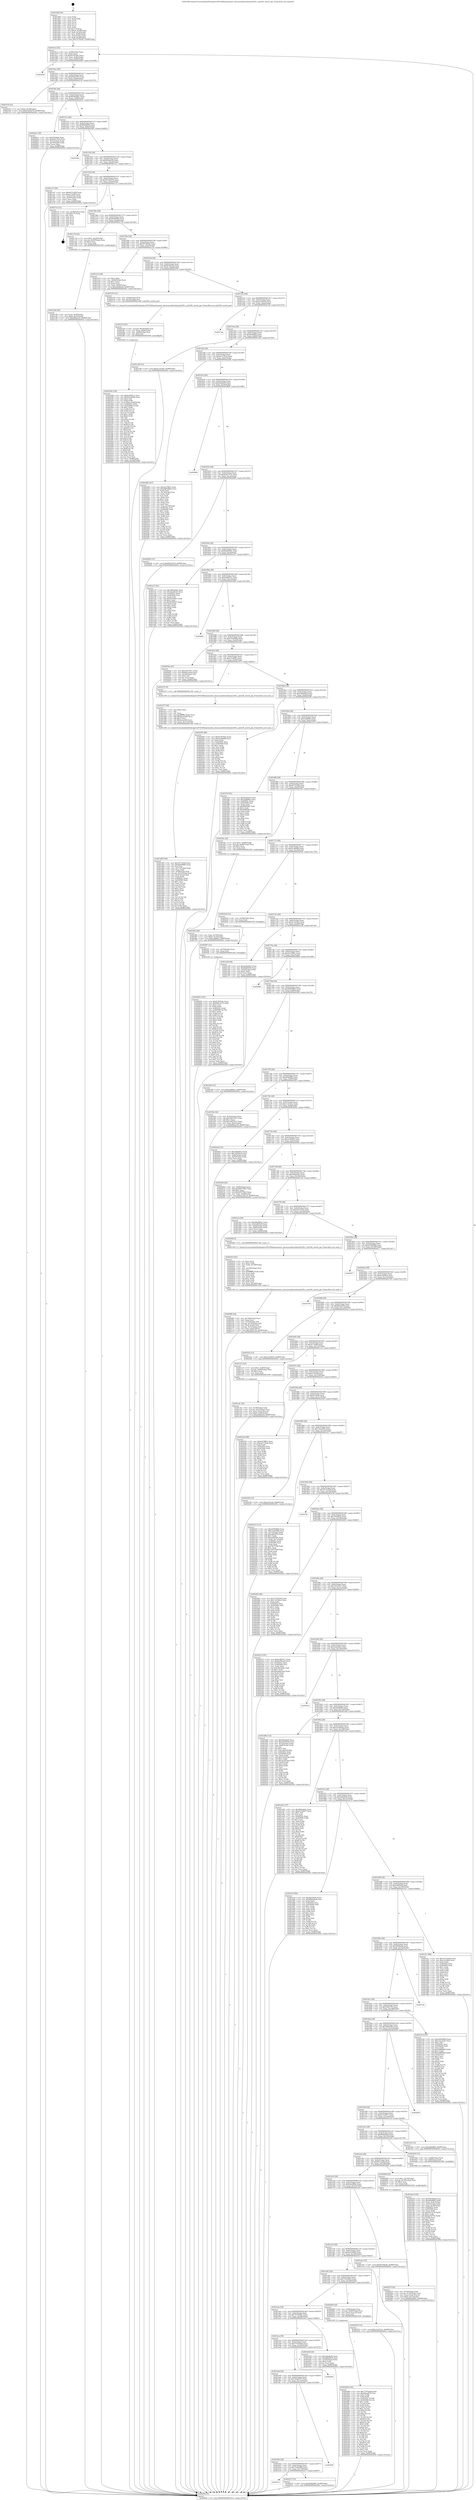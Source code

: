 digraph "0x401490" {
  label = "0x401490 (/mnt/c/Users/mathe/Desktop/tcc/POCII/binaries/extr_linuxsoundi2cotherpt2258.c_pt2258_switch_get_Final-ollvm.out::main(0))"
  labelloc = "t"
  node[shape=record]

  Entry [label="",width=0.3,height=0.3,shape=circle,fillcolor=black,style=filled]
  "0x4014c2" [label="{
     0x4014c2 [32]\l
     | [instrs]\l
     &nbsp;&nbsp;0x4014c2 \<+6\>: mov -0x88(%rbp),%eax\l
     &nbsp;&nbsp;0x4014c8 \<+2\>: mov %eax,%ecx\l
     &nbsp;&nbsp;0x4014ca \<+6\>: sub $0x81597bdc,%ecx\l
     &nbsp;&nbsp;0x4014d0 \<+6\>: mov %eax,-0x8c(%rbp)\l
     &nbsp;&nbsp;0x4014d6 \<+6\>: mov %ecx,-0x90(%rbp)\l
     &nbsp;&nbsp;0x4014dc \<+6\>: je 0000000000402928 \<main+0x1498\>\l
  }"]
  "0x402928" [label="{
     0x402928\l
  }", style=dashed]
  "0x4014e2" [label="{
     0x4014e2 [28]\l
     | [instrs]\l
     &nbsp;&nbsp;0x4014e2 \<+5\>: jmp 00000000004014e7 \<main+0x57\>\l
     &nbsp;&nbsp;0x4014e7 \<+6\>: mov -0x8c(%rbp),%eax\l
     &nbsp;&nbsp;0x4014ed \<+5\>: sub $0x85b22370,%eax\l
     &nbsp;&nbsp;0x4014f2 \<+6\>: mov %eax,-0x94(%rbp)\l
     &nbsp;&nbsp;0x4014f8 \<+6\>: je 00000000004027af \<main+0x131f\>\l
  }"]
  Exit [label="",width=0.3,height=0.3,shape=circle,fillcolor=black,style=filled,peripheries=2]
  "0x4027af" [label="{
     0x4027af [22]\l
     | [instrs]\l
     &nbsp;&nbsp;0x4027af \<+7\>: movl $0x0,-0x38(%rbp)\l
     &nbsp;&nbsp;0x4027b6 \<+10\>: movl $0x91444276,-0x88(%rbp)\l
     &nbsp;&nbsp;0x4027c0 \<+5\>: jmp 000000000040295e \<main+0x14ce\>\l
  }"]
  "0x4014fe" [label="{
     0x4014fe [28]\l
     | [instrs]\l
     &nbsp;&nbsp;0x4014fe \<+5\>: jmp 0000000000401503 \<main+0x73\>\l
     &nbsp;&nbsp;0x401503 \<+6\>: mov -0x8c(%rbp),%eax\l
     &nbsp;&nbsp;0x401509 \<+5\>: sub $0x85d5d9d7,%eax\l
     &nbsp;&nbsp;0x40150e \<+6\>: mov %eax,-0x98(%rbp)\l
     &nbsp;&nbsp;0x401514 \<+6\>: je 00000000004020a1 \<main+0xc11\>\l
  }"]
  "0x402603" [label="{
     0x402603 [145]\l
     | [instrs]\l
     &nbsp;&nbsp;0x402603 \<+5\>: mov $0x81597bdc,%ecx\l
     &nbsp;&nbsp;0x402608 \<+5\>: mov $0xb0913c74,%edx\l
     &nbsp;&nbsp;0x40260d \<+3\>: mov $0x1,%sil\l
     &nbsp;&nbsp;0x402610 \<+3\>: xor %r8d,%r8d\l
     &nbsp;&nbsp;0x402613 \<+8\>: mov 0x40505c,%r9d\l
     &nbsp;&nbsp;0x40261b \<+8\>: mov 0x405060,%r10d\l
     &nbsp;&nbsp;0x402623 \<+4\>: sub $0x1,%r8d\l
     &nbsp;&nbsp;0x402627 \<+3\>: mov %r9d,%r11d\l
     &nbsp;&nbsp;0x40262a \<+3\>: add %r8d,%r11d\l
     &nbsp;&nbsp;0x40262d \<+4\>: imul %r11d,%r9d\l
     &nbsp;&nbsp;0x402631 \<+4\>: and $0x1,%r9d\l
     &nbsp;&nbsp;0x402635 \<+4\>: cmp $0x0,%r9d\l
     &nbsp;&nbsp;0x402639 \<+3\>: sete %bl\l
     &nbsp;&nbsp;0x40263c \<+4\>: cmp $0xa,%r10d\l
     &nbsp;&nbsp;0x402640 \<+4\>: setl %r14b\l
     &nbsp;&nbsp;0x402644 \<+3\>: mov %bl,%r15b\l
     &nbsp;&nbsp;0x402647 \<+4\>: xor $0xff,%r15b\l
     &nbsp;&nbsp;0x40264b \<+3\>: mov %r14b,%r12b\l
     &nbsp;&nbsp;0x40264e \<+4\>: xor $0xff,%r12b\l
     &nbsp;&nbsp;0x402652 \<+4\>: xor $0x0,%sil\l
     &nbsp;&nbsp;0x402656 \<+3\>: mov %r15b,%r13b\l
     &nbsp;&nbsp;0x402659 \<+4\>: and $0x0,%r13b\l
     &nbsp;&nbsp;0x40265d \<+3\>: and %sil,%bl\l
     &nbsp;&nbsp;0x402660 \<+3\>: mov %r12b,%al\l
     &nbsp;&nbsp;0x402663 \<+2\>: and $0x0,%al\l
     &nbsp;&nbsp;0x402665 \<+3\>: and %sil,%r14b\l
     &nbsp;&nbsp;0x402668 \<+3\>: or %bl,%r13b\l
     &nbsp;&nbsp;0x40266b \<+3\>: or %r14b,%al\l
     &nbsp;&nbsp;0x40266e \<+3\>: xor %al,%r13b\l
     &nbsp;&nbsp;0x402671 \<+3\>: or %r12b,%r15b\l
     &nbsp;&nbsp;0x402674 \<+4\>: xor $0xff,%r15b\l
     &nbsp;&nbsp;0x402678 \<+4\>: or $0x0,%sil\l
     &nbsp;&nbsp;0x40267c \<+3\>: and %sil,%r15b\l
     &nbsp;&nbsp;0x40267f \<+3\>: or %r15b,%r13b\l
     &nbsp;&nbsp;0x402682 \<+4\>: test $0x1,%r13b\l
     &nbsp;&nbsp;0x402686 \<+3\>: cmovne %edx,%ecx\l
     &nbsp;&nbsp;0x402689 \<+6\>: mov %ecx,-0x88(%rbp)\l
     &nbsp;&nbsp;0x40268f \<+5\>: jmp 000000000040295e \<main+0x14ce\>\l
  }"]
  "0x4020a1" [label="{
     0x4020a1 [30]\l
     | [instrs]\l
     &nbsp;&nbsp;0x4020a1 \<+5\>: mov $0xf3236ab,%eax\l
     &nbsp;&nbsp;0x4020a6 \<+5\>: mov $0xe63116c0,%ecx\l
     &nbsp;&nbsp;0x4020ab \<+3\>: mov -0x7c(%rbp),%edx\l
     &nbsp;&nbsp;0x4020ae \<+3\>: cmp -0x78(%rbp),%edx\l
     &nbsp;&nbsp;0x4020b1 \<+3\>: cmovl %ecx,%eax\l
     &nbsp;&nbsp;0x4020b4 \<+6\>: mov %eax,-0x88(%rbp)\l
     &nbsp;&nbsp;0x4020ba \<+5\>: jmp 000000000040295e \<main+0x14ce\>\l
  }"]
  "0x40151a" [label="{
     0x40151a [28]\l
     | [instrs]\l
     &nbsp;&nbsp;0x40151a \<+5\>: jmp 000000000040151f \<main+0x8f\>\l
     &nbsp;&nbsp;0x40151f \<+6\>: mov -0x8c(%rbp),%eax\l
     &nbsp;&nbsp;0x401525 \<+5\>: sub $0x86feb658,%eax\l
     &nbsp;&nbsp;0x40152a \<+6\>: mov %eax,-0x9c(%rbp)\l
     &nbsp;&nbsp;0x401530 \<+6\>: je 0000000000401b62 \<main+0x6d2\>\l
  }"]
  "0x4025f7" [label="{
     0x4025f7 [12]\l
     | [instrs]\l
     &nbsp;&nbsp;0x4025f7 \<+4\>: mov -0x70(%rbp),%rax\l
     &nbsp;&nbsp;0x4025fb \<+3\>: mov %rax,%rdi\l
     &nbsp;&nbsp;0x4025fe \<+5\>: call 0000000000401030 \<free@plt\>\l
     | [calls]\l
     &nbsp;&nbsp;0x401030 \{1\} (unknown)\l
  }"]
  "0x401b62" [label="{
     0x401b62\l
  }", style=dashed]
  "0x401536" [label="{
     0x401536 [28]\l
     | [instrs]\l
     &nbsp;&nbsp;0x401536 \<+5\>: jmp 000000000040153b \<main+0xab\>\l
     &nbsp;&nbsp;0x40153b \<+6\>: mov -0x8c(%rbp),%eax\l
     &nbsp;&nbsp;0x401541 \<+5\>: sub $0x8f5bee50,%eax\l
     &nbsp;&nbsp;0x401546 \<+6\>: mov %eax,-0xa0(%rbp)\l
     &nbsp;&nbsp;0x40154c \<+6\>: je 0000000000401ca7 \<main+0x817\>\l
  }"]
  "0x4024d0" [label="{
     0x4024d0 [142]\l
     | [instrs]\l
     &nbsp;&nbsp;0x4024d0 \<+5\>: mov $0x7747b5d4,%edx\l
     &nbsp;&nbsp;0x4024d5 \<+5\>: mov $0xf6dee879,%esi\l
     &nbsp;&nbsp;0x4024da \<+3\>: mov $0x1,%r8b\l
     &nbsp;&nbsp;0x4024dd \<+3\>: xor %r9d,%r9d\l
     &nbsp;&nbsp;0x4024e0 \<+8\>: mov 0x40505c,%r10d\l
     &nbsp;&nbsp;0x4024e8 \<+8\>: mov 0x405060,%r11d\l
     &nbsp;&nbsp;0x4024f0 \<+4\>: sub $0x1,%r9d\l
     &nbsp;&nbsp;0x4024f4 \<+3\>: mov %r10d,%ebx\l
     &nbsp;&nbsp;0x4024f7 \<+3\>: add %r9d,%ebx\l
     &nbsp;&nbsp;0x4024fa \<+4\>: imul %ebx,%r10d\l
     &nbsp;&nbsp;0x4024fe \<+4\>: and $0x1,%r10d\l
     &nbsp;&nbsp;0x402502 \<+4\>: cmp $0x0,%r10d\l
     &nbsp;&nbsp;0x402506 \<+4\>: sete %r14b\l
     &nbsp;&nbsp;0x40250a \<+4\>: cmp $0xa,%r11d\l
     &nbsp;&nbsp;0x40250e \<+4\>: setl %r15b\l
     &nbsp;&nbsp;0x402512 \<+3\>: mov %r14b,%r12b\l
     &nbsp;&nbsp;0x402515 \<+4\>: xor $0xff,%r12b\l
     &nbsp;&nbsp;0x402519 \<+3\>: mov %r15b,%r13b\l
     &nbsp;&nbsp;0x40251c \<+4\>: xor $0xff,%r13b\l
     &nbsp;&nbsp;0x402520 \<+4\>: xor $0x0,%r8b\l
     &nbsp;&nbsp;0x402524 \<+3\>: mov %r12b,%al\l
     &nbsp;&nbsp;0x402527 \<+2\>: and $0x0,%al\l
     &nbsp;&nbsp;0x402529 \<+3\>: and %r8b,%r14b\l
     &nbsp;&nbsp;0x40252c \<+3\>: mov %r13b,%cl\l
     &nbsp;&nbsp;0x40252f \<+3\>: and $0x0,%cl\l
     &nbsp;&nbsp;0x402532 \<+3\>: and %r8b,%r15b\l
     &nbsp;&nbsp;0x402535 \<+3\>: or %r14b,%al\l
     &nbsp;&nbsp;0x402538 \<+3\>: or %r15b,%cl\l
     &nbsp;&nbsp;0x40253b \<+2\>: xor %cl,%al\l
     &nbsp;&nbsp;0x40253d \<+3\>: or %r13b,%r12b\l
     &nbsp;&nbsp;0x402540 \<+4\>: xor $0xff,%r12b\l
     &nbsp;&nbsp;0x402544 \<+4\>: or $0x0,%r8b\l
     &nbsp;&nbsp;0x402548 \<+3\>: and %r8b,%r12b\l
     &nbsp;&nbsp;0x40254b \<+3\>: or %r12b,%al\l
     &nbsp;&nbsp;0x40254e \<+2\>: test $0x1,%al\l
     &nbsp;&nbsp;0x402550 \<+3\>: cmovne %esi,%edx\l
     &nbsp;&nbsp;0x402553 \<+6\>: mov %edx,-0x88(%rbp)\l
     &nbsp;&nbsp;0x402559 \<+5\>: jmp 000000000040295e \<main+0x14ce\>\l
  }"]
  "0x401ca7" [label="{
     0x401ca7 [30]\l
     | [instrs]\l
     &nbsp;&nbsp;0x401ca7 \<+5\>: mov $0xd07532f9,%eax\l
     &nbsp;&nbsp;0x401cac \<+5\>: mov $0xac75e88,%ecx\l
     &nbsp;&nbsp;0x401cb1 \<+3\>: mov -0x5c(%rbp),%edx\l
     &nbsp;&nbsp;0x401cb4 \<+3\>: cmp -0x50(%rbp),%edx\l
     &nbsp;&nbsp;0x401cb7 \<+3\>: cmovl %ecx,%eax\l
     &nbsp;&nbsp;0x401cba \<+6\>: mov %eax,-0x88(%rbp)\l
     &nbsp;&nbsp;0x401cc0 \<+5\>: jmp 000000000040295e \<main+0x14ce\>\l
  }"]
  "0x401552" [label="{
     0x401552 [28]\l
     | [instrs]\l
     &nbsp;&nbsp;0x401552 \<+5\>: jmp 0000000000401557 \<main+0xc7\>\l
     &nbsp;&nbsp;0x401557 \<+6\>: mov -0x8c(%rbp),%eax\l
     &nbsp;&nbsp;0x40155d \<+5\>: sub $0x91444276,%eax\l
     &nbsp;&nbsp;0x401562 \<+6\>: mov %eax,-0xa4(%rbp)\l
     &nbsp;&nbsp;0x401568 \<+6\>: je 00000000004027c5 \<main+0x1335\>\l
  }"]
  "0x402394" [label="{
     0x402394 [159]\l
     | [instrs]\l
     &nbsp;&nbsp;0x402394 \<+5\>: mov $0xbc8925c1,%esi\l
     &nbsp;&nbsp;0x402399 \<+5\>: mov $0x6e3c9506,%ecx\l
     &nbsp;&nbsp;0x40239e \<+2\>: mov $0x1,%dl\l
     &nbsp;&nbsp;0x4023a0 \<+3\>: xor %r8d,%r8d\l
     &nbsp;&nbsp;0x4023a3 \<+10\>: movl $0x0,-0x84(%rbp)\l
     &nbsp;&nbsp;0x4023ad \<+8\>: mov 0x40505c,%r9d\l
     &nbsp;&nbsp;0x4023b5 \<+8\>: mov 0x405060,%r10d\l
     &nbsp;&nbsp;0x4023bd \<+4\>: sub $0x1,%r8d\l
     &nbsp;&nbsp;0x4023c1 \<+3\>: mov %r9d,%r11d\l
     &nbsp;&nbsp;0x4023c4 \<+3\>: add %r8d,%r11d\l
     &nbsp;&nbsp;0x4023c7 \<+4\>: imul %r11d,%r9d\l
     &nbsp;&nbsp;0x4023cb \<+4\>: and $0x1,%r9d\l
     &nbsp;&nbsp;0x4023cf \<+4\>: cmp $0x0,%r9d\l
     &nbsp;&nbsp;0x4023d3 \<+3\>: sete %bl\l
     &nbsp;&nbsp;0x4023d6 \<+4\>: cmp $0xa,%r10d\l
     &nbsp;&nbsp;0x4023da \<+4\>: setl %r14b\l
     &nbsp;&nbsp;0x4023de \<+3\>: mov %bl,%r15b\l
     &nbsp;&nbsp;0x4023e1 \<+4\>: xor $0xff,%r15b\l
     &nbsp;&nbsp;0x4023e5 \<+3\>: mov %r14b,%r12b\l
     &nbsp;&nbsp;0x4023e8 \<+4\>: xor $0xff,%r12b\l
     &nbsp;&nbsp;0x4023ec \<+3\>: xor $0x0,%dl\l
     &nbsp;&nbsp;0x4023ef \<+3\>: mov %r15b,%r13b\l
     &nbsp;&nbsp;0x4023f2 \<+4\>: and $0x0,%r13b\l
     &nbsp;&nbsp;0x4023f6 \<+2\>: and %dl,%bl\l
     &nbsp;&nbsp;0x4023f8 \<+3\>: mov %r12b,%dil\l
     &nbsp;&nbsp;0x4023fb \<+4\>: and $0x0,%dil\l
     &nbsp;&nbsp;0x4023ff \<+3\>: and %dl,%r14b\l
     &nbsp;&nbsp;0x402402 \<+3\>: or %bl,%r13b\l
     &nbsp;&nbsp;0x402405 \<+3\>: or %r14b,%dil\l
     &nbsp;&nbsp;0x402408 \<+3\>: xor %dil,%r13b\l
     &nbsp;&nbsp;0x40240b \<+3\>: or %r12b,%r15b\l
     &nbsp;&nbsp;0x40240e \<+4\>: xor $0xff,%r15b\l
     &nbsp;&nbsp;0x402412 \<+3\>: or $0x0,%dl\l
     &nbsp;&nbsp;0x402415 \<+3\>: and %dl,%r15b\l
     &nbsp;&nbsp;0x402418 \<+3\>: or %r15b,%r13b\l
     &nbsp;&nbsp;0x40241b \<+4\>: test $0x1,%r13b\l
     &nbsp;&nbsp;0x40241f \<+3\>: cmovne %ecx,%esi\l
     &nbsp;&nbsp;0x402422 \<+6\>: mov %esi,-0x88(%rbp)\l
     &nbsp;&nbsp;0x402428 \<+6\>: mov %eax,-0x188(%rbp)\l
     &nbsp;&nbsp;0x40242e \<+5\>: jmp 000000000040295e \<main+0x14ce\>\l
  }"]
  "0x4027c5" [label="{
     0x4027c5 [21]\l
     | [instrs]\l
     &nbsp;&nbsp;0x4027c5 \<+3\>: mov -0x38(%rbp),%eax\l
     &nbsp;&nbsp;0x4027c8 \<+7\>: add $0x178,%rsp\l
     &nbsp;&nbsp;0x4027cf \<+1\>: pop %rbx\l
     &nbsp;&nbsp;0x4027d0 \<+2\>: pop %r12\l
     &nbsp;&nbsp;0x4027d2 \<+2\>: pop %r13\l
     &nbsp;&nbsp;0x4027d4 \<+2\>: pop %r14\l
     &nbsp;&nbsp;0x4027d6 \<+2\>: pop %r15\l
     &nbsp;&nbsp;0x4027d8 \<+1\>: pop %rbp\l
     &nbsp;&nbsp;0x4027d9 \<+1\>: ret\l
  }"]
  "0x40156e" [label="{
     0x40156e [28]\l
     | [instrs]\l
     &nbsp;&nbsp;0x40156e \<+5\>: jmp 0000000000401573 \<main+0xe3\>\l
     &nbsp;&nbsp;0x401573 \<+6\>: mov -0x8c(%rbp),%eax\l
     &nbsp;&nbsp;0x401579 \<+5\>: sub $0x9426fd30,%eax\l
     &nbsp;&nbsp;0x40157e \<+6\>: mov %eax,-0xa8(%rbp)\l
     &nbsp;&nbsp;0x401584 \<+6\>: je 0000000000401c76 \<main+0x7e6\>\l
  }"]
  "0x40237d" [label="{
     0x40237d [23]\l
     | [instrs]\l
     &nbsp;&nbsp;0x40237d \<+10\>: movabs $0x4030b6,%rdi\l
     &nbsp;&nbsp;0x402387 \<+3\>: mov %eax,-0x80(%rbp)\l
     &nbsp;&nbsp;0x40238a \<+3\>: mov -0x80(%rbp),%esi\l
     &nbsp;&nbsp;0x40238d \<+2\>: mov $0x0,%al\l
     &nbsp;&nbsp;0x40238f \<+5\>: call 0000000000401040 \<printf@plt\>\l
     | [calls]\l
     &nbsp;&nbsp;0x401040 \{1\} (unknown)\l
  }"]
  "0x401c76" [label="{
     0x401c76 [23]\l
     | [instrs]\l
     &nbsp;&nbsp;0x401c76 \<+7\>: movl $0x1,-0x50(%rbp)\l
     &nbsp;&nbsp;0x401c7d \<+4\>: movslq -0x50(%rbp),%rax\l
     &nbsp;&nbsp;0x401c81 \<+4\>: shl $0x3,%rax\l
     &nbsp;&nbsp;0x401c85 \<+3\>: mov %rax,%rdi\l
     &nbsp;&nbsp;0x401c88 \<+5\>: call 0000000000401050 \<malloc@plt\>\l
     | [calls]\l
     &nbsp;&nbsp;0x401050 \{1\} (unknown)\l
  }"]
  "0x40158a" [label="{
     0x40158a [28]\l
     | [instrs]\l
     &nbsp;&nbsp;0x40158a \<+5\>: jmp 000000000040158f \<main+0xff\>\l
     &nbsp;&nbsp;0x40158f \<+6\>: mov -0x8c(%rbp),%eax\l
     &nbsp;&nbsp;0x401595 \<+5\>: sub $0x95706cbb,%eax\l
     &nbsp;&nbsp;0x40159a \<+6\>: mov %eax,-0xac(%rbp)\l
     &nbsp;&nbsp;0x4015a0 \<+6\>: je 0000000000401e1b \<main+0x98b\>\l
  }"]
  "0x401b1e" [label="{
     0x401b1e\l
  }", style=dashed]
  "0x401e1b" [label="{
     0x401e1b [28]\l
     | [instrs]\l
     &nbsp;&nbsp;0x401e1b \<+2\>: xor %eax,%eax\l
     &nbsp;&nbsp;0x401e1d \<+3\>: mov -0x64(%rbp),%ecx\l
     &nbsp;&nbsp;0x401e20 \<+3\>: sub $0x1,%eax\l
     &nbsp;&nbsp;0x401e23 \<+2\>: sub %eax,%ecx\l
     &nbsp;&nbsp;0x401e25 \<+3\>: mov %ecx,-0x64(%rbp)\l
     &nbsp;&nbsp;0x401e28 \<+10\>: movl $0xe48aba5e,-0x88(%rbp)\l
     &nbsp;&nbsp;0x401e32 \<+5\>: jmp 000000000040295e \<main+0x14ce\>\l
  }"]
  "0x4015a6" [label="{
     0x4015a6 [28]\l
     | [instrs]\l
     &nbsp;&nbsp;0x4015a6 \<+5\>: jmp 00000000004015ab \<main+0x11b\>\l
     &nbsp;&nbsp;0x4015ab \<+6\>: mov -0x8c(%rbp),%eax\l
     &nbsp;&nbsp;0x4015b1 \<+5\>: sub $0x9a78ec20,%eax\l
     &nbsp;&nbsp;0x4015b6 \<+6\>: mov %eax,-0xb0(%rbp)\l
     &nbsp;&nbsp;0x4015bc \<+6\>: je 0000000000402370 \<main+0xee0\>\l
  }"]
  "0x402227" [label="{
     0x402227 [15]\l
     | [instrs]\l
     &nbsp;&nbsp;0x402227 \<+10\>: movl $0x85d5d9d7,-0x88(%rbp)\l
     &nbsp;&nbsp;0x402231 \<+5\>: jmp 000000000040295e \<main+0x14ce\>\l
  }"]
  "0x402370" [label="{
     0x402370 [13]\l
     | [instrs]\l
     &nbsp;&nbsp;0x402370 \<+4\>: mov -0x58(%rbp),%rdi\l
     &nbsp;&nbsp;0x402374 \<+4\>: mov -0x70(%rbp),%rsi\l
     &nbsp;&nbsp;0x402378 \<+5\>: call 0000000000401440 \<pt2258_switch_get\>\l
     | [calls]\l
     &nbsp;&nbsp;0x401440 \{1\} (/mnt/c/Users/mathe/Desktop/tcc/POCII/binaries/extr_linuxsoundi2cotherpt2258.c_pt2258_switch_get_Final-ollvm.out::pt2258_switch_get)\l
  }"]
  "0x4015c2" [label="{
     0x4015c2 [28]\l
     | [instrs]\l
     &nbsp;&nbsp;0x4015c2 \<+5\>: jmp 00000000004015c7 \<main+0x137\>\l
     &nbsp;&nbsp;0x4015c7 \<+6\>: mov -0x8c(%rbp),%eax\l
     &nbsp;&nbsp;0x4015cd \<+5\>: sub $0xaa1c8516,%eax\l
     &nbsp;&nbsp;0x4015d2 \<+6\>: mov %eax,-0xb4(%rbp)\l
     &nbsp;&nbsp;0x4015d8 \<+6\>: je 00000000004027a0 \<main+0x1310\>\l
  }"]
  "0x401b02" [label="{
     0x401b02 [28]\l
     | [instrs]\l
     &nbsp;&nbsp;0x401b02 \<+5\>: jmp 0000000000401b07 \<main+0x677\>\l
     &nbsp;&nbsp;0x401b07 \<+6\>: mov -0x8c(%rbp),%eax\l
     &nbsp;&nbsp;0x401b0d \<+5\>: sub $0x7eeb5986,%eax\l
     &nbsp;&nbsp;0x401b12 \<+6\>: mov %eax,-0x174(%rbp)\l
     &nbsp;&nbsp;0x401b18 \<+6\>: je 0000000000402227 \<main+0xd97\>\l
  }"]
  "0x4027a0" [label="{
     0x4027a0\l
  }", style=dashed]
  "0x4015de" [label="{
     0x4015de [28]\l
     | [instrs]\l
     &nbsp;&nbsp;0x4015de \<+5\>: jmp 00000000004015e3 \<main+0x153\>\l
     &nbsp;&nbsp;0x4015e3 \<+6\>: mov -0x8c(%rbp),%eax\l
     &nbsp;&nbsp;0x4015e9 \<+5\>: sub $0xab0effb5,%eax\l
     &nbsp;&nbsp;0x4015ee \<+6\>: mov %eax,-0xb8(%rbp)\l
     &nbsp;&nbsp;0x4015f4 \<+6\>: je 0000000000401c49 \<main+0x7b9\>\l
  }"]
  "0x40294f" [label="{
     0x40294f\l
  }", style=dashed]
  "0x401c49" [label="{
     0x401c49 [15]\l
     | [instrs]\l
     &nbsp;&nbsp;0x401c49 \<+10\>: movl $0xd1c5c0b3,-0x88(%rbp)\l
     &nbsp;&nbsp;0x401c53 \<+5\>: jmp 000000000040295e \<main+0x14ce\>\l
  }"]
  "0x4015fa" [label="{
     0x4015fa [28]\l
     | [instrs]\l
     &nbsp;&nbsp;0x4015fa \<+5\>: jmp 00000000004015ff \<main+0x16f\>\l
     &nbsp;&nbsp;0x4015ff \<+6\>: mov -0x8c(%rbp),%eax\l
     &nbsp;&nbsp;0x401605 \<+5\>: sub $0xad137b3d,%eax\l
     &nbsp;&nbsp;0x40160a \<+6\>: mov %eax,-0xbc(%rbp)\l
     &nbsp;&nbsp;0x401610 \<+6\>: je 000000000040229b \<main+0xe0b\>\l
  }"]
  "0x401ae6" [label="{
     0x401ae6 [28]\l
     | [instrs]\l
     &nbsp;&nbsp;0x401ae6 \<+5\>: jmp 0000000000401aeb \<main+0x65b\>\l
     &nbsp;&nbsp;0x401aeb \<+6\>: mov -0x8c(%rbp),%eax\l
     &nbsp;&nbsp;0x401af1 \<+5\>: sub $0x7d2a8577,%eax\l
     &nbsp;&nbsp;0x401af6 \<+6\>: mov %eax,-0x170(%rbp)\l
     &nbsp;&nbsp;0x401afc \<+6\>: je 000000000040294f \<main+0x14bf\>\l
  }"]
  "0x40229b" [label="{
     0x40229b [107]\l
     | [instrs]\l
     &nbsp;&nbsp;0x40229b \<+5\>: mov $0xdcb7f8b1,%eax\l
     &nbsp;&nbsp;0x4022a0 \<+5\>: mov $0xdd85d8b3,%ecx\l
     &nbsp;&nbsp;0x4022a5 \<+2\>: xor %edx,%edx\l
     &nbsp;&nbsp;0x4022a7 \<+3\>: mov -0x74(%rbp),%esi\l
     &nbsp;&nbsp;0x4022aa \<+2\>: mov %edx,%edi\l
     &nbsp;&nbsp;0x4022ac \<+2\>: sub %esi,%edi\l
     &nbsp;&nbsp;0x4022ae \<+2\>: mov %edx,%esi\l
     &nbsp;&nbsp;0x4022b0 \<+3\>: sub $0x1,%esi\l
     &nbsp;&nbsp;0x4022b3 \<+2\>: add %esi,%edi\l
     &nbsp;&nbsp;0x4022b5 \<+2\>: mov %edx,%esi\l
     &nbsp;&nbsp;0x4022b7 \<+2\>: sub %edi,%esi\l
     &nbsp;&nbsp;0x4022b9 \<+3\>: mov %esi,-0x74(%rbp)\l
     &nbsp;&nbsp;0x4022bc \<+7\>: mov 0x40505c,%esi\l
     &nbsp;&nbsp;0x4022c3 \<+7\>: mov 0x405060,%edi\l
     &nbsp;&nbsp;0x4022ca \<+3\>: sub $0x1,%edx\l
     &nbsp;&nbsp;0x4022cd \<+3\>: mov %esi,%r8d\l
     &nbsp;&nbsp;0x4022d0 \<+3\>: add %edx,%r8d\l
     &nbsp;&nbsp;0x4022d3 \<+4\>: imul %r8d,%esi\l
     &nbsp;&nbsp;0x4022d7 \<+3\>: and $0x1,%esi\l
     &nbsp;&nbsp;0x4022da \<+3\>: cmp $0x0,%esi\l
     &nbsp;&nbsp;0x4022dd \<+4\>: sete %r9b\l
     &nbsp;&nbsp;0x4022e1 \<+3\>: cmp $0xa,%edi\l
     &nbsp;&nbsp;0x4022e4 \<+4\>: setl %r10b\l
     &nbsp;&nbsp;0x4022e8 \<+3\>: mov %r9b,%r11b\l
     &nbsp;&nbsp;0x4022eb \<+3\>: and %r10b,%r11b\l
     &nbsp;&nbsp;0x4022ee \<+3\>: xor %r10b,%r9b\l
     &nbsp;&nbsp;0x4022f1 \<+3\>: or %r9b,%r11b\l
     &nbsp;&nbsp;0x4022f4 \<+4\>: test $0x1,%r11b\l
     &nbsp;&nbsp;0x4022f8 \<+3\>: cmovne %ecx,%eax\l
     &nbsp;&nbsp;0x4022fb \<+6\>: mov %eax,-0x88(%rbp)\l
     &nbsp;&nbsp;0x402301 \<+5\>: jmp 000000000040295e \<main+0x14ce\>\l
  }"]
  "0x401616" [label="{
     0x401616 [28]\l
     | [instrs]\l
     &nbsp;&nbsp;0x401616 \<+5\>: jmp 000000000040161b \<main+0x18b\>\l
     &nbsp;&nbsp;0x40161b \<+6\>: mov -0x8c(%rbp),%eax\l
     &nbsp;&nbsp;0x401621 \<+5\>: sub $0xaf3ada50,%eax\l
     &nbsp;&nbsp;0x401626 \<+6\>: mov %eax,-0xc0(%rbp)\l
     &nbsp;&nbsp;0x40162c \<+6\>: je 0000000000402868 \<main+0x13d8\>\l
  }"]
  "0x402902" [label="{
     0x402902\l
  }", style=dashed]
  "0x402868" [label="{
     0x402868\l
  }", style=dashed]
  "0x401632" [label="{
     0x401632 [28]\l
     | [instrs]\l
     &nbsp;&nbsp;0x401632 \<+5\>: jmp 0000000000401637 \<main+0x1a7\>\l
     &nbsp;&nbsp;0x401637 \<+6\>: mov -0x8c(%rbp),%eax\l
     &nbsp;&nbsp;0x40163d \<+5\>: sub $0xb0913c74,%eax\l
     &nbsp;&nbsp;0x401642 \<+6\>: mov %eax,-0xc4(%rbp)\l
     &nbsp;&nbsp;0x401648 \<+6\>: je 0000000000402694 \<main+0x1204\>\l
  }"]
  "0x4020f8" [label="{
     0x4020f8 [44]\l
     | [instrs]\l
     &nbsp;&nbsp;0x4020f8 \<+6\>: mov -0x184(%rbp),%ecx\l
     &nbsp;&nbsp;0x4020fe \<+3\>: imul %eax,%ecx\l
     &nbsp;&nbsp;0x402101 \<+4\>: mov -0x70(%rbp),%r8\l
     &nbsp;&nbsp;0x402105 \<+4\>: movslq -0x74(%rbp),%r9\l
     &nbsp;&nbsp;0x402109 \<+4\>: mov (%r8,%r9,8),%r8\l
     &nbsp;&nbsp;0x40210d \<+4\>: movslq -0x7c(%rbp),%r9\l
     &nbsp;&nbsp;0x402111 \<+4\>: mov %ecx,(%r8,%r9,4)\l
     &nbsp;&nbsp;0x402115 \<+10\>: movl $0x54f417f2,-0x88(%rbp)\l
     &nbsp;&nbsp;0x40211f \<+5\>: jmp 000000000040295e \<main+0x14ce\>\l
  }"]
  "0x402694" [label="{
     0x402694 [15]\l
     | [instrs]\l
     &nbsp;&nbsp;0x402694 \<+10\>: movl $0x85b22370,-0x88(%rbp)\l
     &nbsp;&nbsp;0x40269e \<+5\>: jmp 000000000040295e \<main+0x14ce\>\l
  }"]
  "0x40164e" [label="{
     0x40164e [28]\l
     | [instrs]\l
     &nbsp;&nbsp;0x40164e \<+5\>: jmp 0000000000401653 \<main+0x1c3\>\l
     &nbsp;&nbsp;0x401653 \<+6\>: mov -0x8c(%rbp),%eax\l
     &nbsp;&nbsp;0x401659 \<+5\>: sub $0xbbb085b1,%eax\l
     &nbsp;&nbsp;0x40165e \<+6\>: mov %eax,-0xc8(%rbp)\l
     &nbsp;&nbsp;0x401664 \<+6\>: je 0000000000401e37 \<main+0x9a7\>\l
  }"]
  "0x4020c4" [label="{
     0x4020c4 [52]\l
     | [instrs]\l
     &nbsp;&nbsp;0x4020c4 \<+2\>: xor %ecx,%ecx\l
     &nbsp;&nbsp;0x4020c6 \<+5\>: mov $0x2,%edx\l
     &nbsp;&nbsp;0x4020cb \<+6\>: mov %edx,-0x180(%rbp)\l
     &nbsp;&nbsp;0x4020d1 \<+1\>: cltd\l
     &nbsp;&nbsp;0x4020d2 \<+6\>: mov -0x180(%rbp),%esi\l
     &nbsp;&nbsp;0x4020d8 \<+2\>: idiv %esi\l
     &nbsp;&nbsp;0x4020da \<+6\>: imul $0xfffffffe,%edx,%edx\l
     &nbsp;&nbsp;0x4020e0 \<+2\>: mov %ecx,%edi\l
     &nbsp;&nbsp;0x4020e2 \<+2\>: sub %edx,%edi\l
     &nbsp;&nbsp;0x4020e4 \<+2\>: mov %ecx,%edx\l
     &nbsp;&nbsp;0x4020e6 \<+3\>: sub $0x1,%edx\l
     &nbsp;&nbsp;0x4020e9 \<+2\>: add %edx,%edi\l
     &nbsp;&nbsp;0x4020eb \<+2\>: sub %edi,%ecx\l
     &nbsp;&nbsp;0x4020ed \<+6\>: mov %ecx,-0x184(%rbp)\l
     &nbsp;&nbsp;0x4020f3 \<+5\>: call 0000000000401160 \<next_i\>\l
     | [calls]\l
     &nbsp;&nbsp;0x401160 \{1\} (/mnt/c/Users/mathe/Desktop/tcc/POCII/binaries/extr_linuxsoundi2cotherpt2258.c_pt2258_switch_get_Final-ollvm.out::next_i)\l
  }"]
  "0x401e37" [label="{
     0x401e37 [91]\l
     | [instrs]\l
     &nbsp;&nbsp;0x401e37 \<+5\>: mov $0x589ca64e,%eax\l
     &nbsp;&nbsp;0x401e3c \<+5\>: mov $0x32a56e42,%ecx\l
     &nbsp;&nbsp;0x401e41 \<+7\>: mov 0x40505c,%edx\l
     &nbsp;&nbsp;0x401e48 \<+7\>: mov 0x405060,%esi\l
     &nbsp;&nbsp;0x401e4f \<+2\>: mov %edx,%edi\l
     &nbsp;&nbsp;0x401e51 \<+6\>: add $0x5f1b0027,%edi\l
     &nbsp;&nbsp;0x401e57 \<+3\>: sub $0x1,%edi\l
     &nbsp;&nbsp;0x401e5a \<+6\>: sub $0x5f1b0027,%edi\l
     &nbsp;&nbsp;0x401e60 \<+3\>: imul %edi,%edx\l
     &nbsp;&nbsp;0x401e63 \<+3\>: and $0x1,%edx\l
     &nbsp;&nbsp;0x401e66 \<+3\>: cmp $0x0,%edx\l
     &nbsp;&nbsp;0x401e69 \<+4\>: sete %r8b\l
     &nbsp;&nbsp;0x401e6d \<+3\>: cmp $0xa,%esi\l
     &nbsp;&nbsp;0x401e70 \<+4\>: setl %r9b\l
     &nbsp;&nbsp;0x401e74 \<+3\>: mov %r8b,%r10b\l
     &nbsp;&nbsp;0x401e77 \<+3\>: and %r9b,%r10b\l
     &nbsp;&nbsp;0x401e7a \<+3\>: xor %r9b,%r8b\l
     &nbsp;&nbsp;0x401e7d \<+3\>: or %r8b,%r10b\l
     &nbsp;&nbsp;0x401e80 \<+4\>: test $0x1,%r10b\l
     &nbsp;&nbsp;0x401e84 \<+3\>: cmovne %ecx,%eax\l
     &nbsp;&nbsp;0x401e87 \<+6\>: mov %eax,-0x88(%rbp)\l
     &nbsp;&nbsp;0x401e8d \<+5\>: jmp 000000000040295e \<main+0x14ce\>\l
  }"]
  "0x40166a" [label="{
     0x40166a [28]\l
     | [instrs]\l
     &nbsp;&nbsp;0x40166a \<+5\>: jmp 000000000040166f \<main+0x1df\>\l
     &nbsp;&nbsp;0x40166f \<+6\>: mov -0x8c(%rbp),%eax\l
     &nbsp;&nbsp;0x401675 \<+5\>: sub $0xbc8925c1,%eax\l
     &nbsp;&nbsp;0x40167a \<+6\>: mov %eax,-0xcc(%rbp)\l
     &nbsp;&nbsp;0x401680 \<+6\>: je 00000000004028bf \<main+0x142f\>\l
  }"]
  "0x40207f" [label="{
     0x40207f [34]\l
     | [instrs]\l
     &nbsp;&nbsp;0x40207f \<+4\>: mov -0x70(%rbp),%rdi\l
     &nbsp;&nbsp;0x402083 \<+4\>: movslq -0x74(%rbp),%rcx\l
     &nbsp;&nbsp;0x402087 \<+4\>: mov %rax,(%rdi,%rcx,8)\l
     &nbsp;&nbsp;0x40208b \<+7\>: movl $0x0,-0x7c(%rbp)\l
     &nbsp;&nbsp;0x402092 \<+10\>: movl $0x85d5d9d7,-0x88(%rbp)\l
     &nbsp;&nbsp;0x40209c \<+5\>: jmp 000000000040295e \<main+0x14ce\>\l
  }"]
  "0x4028bf" [label="{
     0x4028bf\l
  }", style=dashed]
  "0x401686" [label="{
     0x401686 [28]\l
     | [instrs]\l
     &nbsp;&nbsp;0x401686 \<+5\>: jmp 000000000040168b \<main+0x1fb\>\l
     &nbsp;&nbsp;0x40168b \<+6\>: mov -0x8c(%rbp),%eax\l
     &nbsp;&nbsp;0x401691 \<+5\>: sub $0xc55e6564,%eax\l
     &nbsp;&nbsp;0x401696 \<+6\>: mov %eax,-0xd0(%rbp)\l
     &nbsp;&nbsp;0x40169c \<+6\>: je 000000000040204a \<main+0xbba\>\l
  }"]
  "0x401f63" [label="{
     0x401f63 [26]\l
     | [instrs]\l
     &nbsp;&nbsp;0x401f63 \<+4\>: mov %rax,-0x70(%rbp)\l
     &nbsp;&nbsp;0x401f67 \<+7\>: movl $0x0,-0x74(%rbp)\l
     &nbsp;&nbsp;0x401f6e \<+10\>: movl $0xcefd0f4c,-0x88(%rbp)\l
     &nbsp;&nbsp;0x401f78 \<+5\>: jmp 000000000040295e \<main+0x14ce\>\l
  }"]
  "0x40204a" [label="{
     0x40204a [30]\l
     | [instrs]\l
     &nbsp;&nbsp;0x40204a \<+5\>: mov $0x1fd15817,%eax\l
     &nbsp;&nbsp;0x40204f \<+5\>: mov $0x69c1aa5d,%ecx\l
     &nbsp;&nbsp;0x402054 \<+3\>: mov -0x29(%rbp),%dl\l
     &nbsp;&nbsp;0x402057 \<+3\>: test $0x1,%dl\l
     &nbsp;&nbsp;0x40205a \<+3\>: cmovne %ecx,%eax\l
     &nbsp;&nbsp;0x40205d \<+6\>: mov %eax,-0x88(%rbp)\l
     &nbsp;&nbsp;0x402063 \<+5\>: jmp 000000000040295e \<main+0x14ce\>\l
  }"]
  "0x4016a2" [label="{
     0x4016a2 [28]\l
     | [instrs]\l
     &nbsp;&nbsp;0x4016a2 \<+5\>: jmp 00000000004016a7 \<main+0x217\>\l
     &nbsp;&nbsp;0x4016a7 \<+6\>: mov -0x8c(%rbp),%eax\l
     &nbsp;&nbsp;0x4016ad \<+5\>: sub $0xcc5c80fc,%eax\l
     &nbsp;&nbsp;0x4016b2 \<+6\>: mov %eax,-0xd4(%rbp)\l
     &nbsp;&nbsp;0x4016b8 \<+6\>: je 0000000000401d72 \<main+0x8e2\>\l
  }"]
  "0x401d9f" [label="{
     0x401d9f [109]\l
     | [instrs]\l
     &nbsp;&nbsp;0x401d9f \<+5\>: mov $0x1871d328,%ecx\l
     &nbsp;&nbsp;0x401da4 \<+5\>: mov $0x6debf80b,%edx\l
     &nbsp;&nbsp;0x401da9 \<+2\>: xor %esi,%esi\l
     &nbsp;&nbsp;0x401dab \<+6\>: mov -0x17c(%rbp),%edi\l
     &nbsp;&nbsp;0x401db1 \<+3\>: imul %eax,%edi\l
     &nbsp;&nbsp;0x401db4 \<+4\>: mov -0x58(%rbp),%r8\l
     &nbsp;&nbsp;0x401db8 \<+4\>: movslq -0x5c(%rbp),%r9\l
     &nbsp;&nbsp;0x401dbc \<+4\>: mov (%r8,%r9,8),%r8\l
     &nbsp;&nbsp;0x401dc0 \<+3\>: mov %edi,(%r8)\l
     &nbsp;&nbsp;0x401dc3 \<+7\>: mov 0x40505c,%eax\l
     &nbsp;&nbsp;0x401dca \<+7\>: mov 0x405060,%edi\l
     &nbsp;&nbsp;0x401dd1 \<+3\>: sub $0x1,%esi\l
     &nbsp;&nbsp;0x401dd4 \<+3\>: mov %eax,%r10d\l
     &nbsp;&nbsp;0x401dd7 \<+3\>: add %esi,%r10d\l
     &nbsp;&nbsp;0x401dda \<+4\>: imul %r10d,%eax\l
     &nbsp;&nbsp;0x401dde \<+3\>: and $0x1,%eax\l
     &nbsp;&nbsp;0x401de1 \<+3\>: cmp $0x0,%eax\l
     &nbsp;&nbsp;0x401de4 \<+4\>: sete %r11b\l
     &nbsp;&nbsp;0x401de8 \<+3\>: cmp $0xa,%edi\l
     &nbsp;&nbsp;0x401deb \<+3\>: setl %bl\l
     &nbsp;&nbsp;0x401dee \<+3\>: mov %r11b,%r14b\l
     &nbsp;&nbsp;0x401df1 \<+3\>: and %bl,%r14b\l
     &nbsp;&nbsp;0x401df4 \<+3\>: xor %bl,%r11b\l
     &nbsp;&nbsp;0x401df7 \<+3\>: or %r11b,%r14b\l
     &nbsp;&nbsp;0x401dfa \<+4\>: test $0x1,%r14b\l
     &nbsp;&nbsp;0x401dfe \<+3\>: cmovne %edx,%ecx\l
     &nbsp;&nbsp;0x401e01 \<+6\>: mov %ecx,-0x88(%rbp)\l
     &nbsp;&nbsp;0x401e07 \<+5\>: jmp 000000000040295e \<main+0x14ce\>\l
  }"]
  "0x401d72" [label="{
     0x401d72 [5]\l
     | [instrs]\l
     &nbsp;&nbsp;0x401d72 \<+5\>: call 0000000000401160 \<next_i\>\l
     | [calls]\l
     &nbsp;&nbsp;0x401160 \{1\} (/mnt/c/Users/mathe/Desktop/tcc/POCII/binaries/extr_linuxsoundi2cotherpt2258.c_pt2258_switch_get_Final-ollvm.out::next_i)\l
  }"]
  "0x4016be" [label="{
     0x4016be [28]\l
     | [instrs]\l
     &nbsp;&nbsp;0x4016be \<+5\>: jmp 00000000004016c3 \<main+0x233\>\l
     &nbsp;&nbsp;0x4016c3 \<+6\>: mov -0x8c(%rbp),%eax\l
     &nbsp;&nbsp;0x4016c9 \<+5\>: sub $0xcd9e691d,%eax\l
     &nbsp;&nbsp;0x4016ce \<+6\>: mov %eax,-0xd8(%rbp)\l
     &nbsp;&nbsp;0x4016d4 \<+6\>: je 0000000000402595 \<main+0x1105\>\l
  }"]
  "0x401d77" [label="{
     0x401d77 [40]\l
     | [instrs]\l
     &nbsp;&nbsp;0x401d77 \<+5\>: mov $0x2,%ecx\l
     &nbsp;&nbsp;0x401d7c \<+1\>: cltd\l
     &nbsp;&nbsp;0x401d7d \<+2\>: idiv %ecx\l
     &nbsp;&nbsp;0x401d7f \<+6\>: imul $0xfffffffe,%edx,%ecx\l
     &nbsp;&nbsp;0x401d85 \<+6\>: add $0xdacee595,%ecx\l
     &nbsp;&nbsp;0x401d8b \<+3\>: add $0x1,%ecx\l
     &nbsp;&nbsp;0x401d8e \<+6\>: sub $0xdacee595,%ecx\l
     &nbsp;&nbsp;0x401d94 \<+6\>: mov %ecx,-0x17c(%rbp)\l
     &nbsp;&nbsp;0x401d9a \<+5\>: call 0000000000401160 \<next_i\>\l
     | [calls]\l
     &nbsp;&nbsp;0x401160 \{1\} (/mnt/c/Users/mathe/Desktop/tcc/POCII/binaries/extr_linuxsoundi2cotherpt2258.c_pt2258_switch_get_Final-ollvm.out::next_i)\l
  }"]
  "0x402595" [label="{
     0x402595 [86]\l
     | [instrs]\l
     &nbsp;&nbsp;0x402595 \<+5\>: mov $0x81597bdc,%eax\l
     &nbsp;&nbsp;0x40259a \<+5\>: mov $0xd1a996bf,%ecx\l
     &nbsp;&nbsp;0x40259f \<+2\>: xor %edx,%edx\l
     &nbsp;&nbsp;0x4025a1 \<+7\>: mov 0x40505c,%esi\l
     &nbsp;&nbsp;0x4025a8 \<+7\>: mov 0x405060,%edi\l
     &nbsp;&nbsp;0x4025af \<+3\>: sub $0x1,%edx\l
     &nbsp;&nbsp;0x4025b2 \<+3\>: mov %esi,%r8d\l
     &nbsp;&nbsp;0x4025b5 \<+3\>: add %edx,%r8d\l
     &nbsp;&nbsp;0x4025b8 \<+4\>: imul %r8d,%esi\l
     &nbsp;&nbsp;0x4025bc \<+3\>: and $0x1,%esi\l
     &nbsp;&nbsp;0x4025bf \<+3\>: cmp $0x0,%esi\l
     &nbsp;&nbsp;0x4025c2 \<+4\>: sete %r9b\l
     &nbsp;&nbsp;0x4025c6 \<+3\>: cmp $0xa,%edi\l
     &nbsp;&nbsp;0x4025c9 \<+4\>: setl %r10b\l
     &nbsp;&nbsp;0x4025cd \<+3\>: mov %r9b,%r11b\l
     &nbsp;&nbsp;0x4025d0 \<+3\>: and %r10b,%r11b\l
     &nbsp;&nbsp;0x4025d3 \<+3\>: xor %r10b,%r9b\l
     &nbsp;&nbsp;0x4025d6 \<+3\>: or %r9b,%r11b\l
     &nbsp;&nbsp;0x4025d9 \<+4\>: test $0x1,%r11b\l
     &nbsp;&nbsp;0x4025dd \<+3\>: cmovne %ecx,%eax\l
     &nbsp;&nbsp;0x4025e0 \<+6\>: mov %eax,-0x88(%rbp)\l
     &nbsp;&nbsp;0x4025e6 \<+5\>: jmp 000000000040295e \<main+0x14ce\>\l
  }"]
  "0x4016da" [label="{
     0x4016da [28]\l
     | [instrs]\l
     &nbsp;&nbsp;0x4016da \<+5\>: jmp 00000000004016df \<main+0x24f\>\l
     &nbsp;&nbsp;0x4016df \<+6\>: mov -0x8c(%rbp),%eax\l
     &nbsp;&nbsp;0x4016e5 \<+5\>: sub $0xcefd0f4c,%eax\l
     &nbsp;&nbsp;0x4016ea \<+6\>: mov %eax,-0xdc(%rbp)\l
     &nbsp;&nbsp;0x4016f0 \<+6\>: je 0000000000401f7d \<main+0xaed\>\l
  }"]
  "0x401cdc" [label="{
     0x401cdc [34]\l
     | [instrs]\l
     &nbsp;&nbsp;0x401cdc \<+4\>: mov -0x58(%rbp),%rdi\l
     &nbsp;&nbsp;0x401ce0 \<+4\>: movslq -0x5c(%rbp),%rcx\l
     &nbsp;&nbsp;0x401ce4 \<+4\>: mov %rax,(%rdi,%rcx,8)\l
     &nbsp;&nbsp;0x401ce8 \<+7\>: movl $0x0,-0x64(%rbp)\l
     &nbsp;&nbsp;0x401cef \<+10\>: movl $0xe48aba5e,-0x88(%rbp)\l
     &nbsp;&nbsp;0x401cf9 \<+5\>: jmp 000000000040295e \<main+0x14ce\>\l
  }"]
  "0x401f7d" [label="{
     0x401f7d [91]\l
     | [instrs]\l
     &nbsp;&nbsp;0x401f7d \<+5\>: mov $0xaf3ada50,%eax\l
     &nbsp;&nbsp;0x401f82 \<+5\>: mov $0x2afdbf6a,%ecx\l
     &nbsp;&nbsp;0x401f87 \<+7\>: mov 0x40505c,%edx\l
     &nbsp;&nbsp;0x401f8e \<+7\>: mov 0x405060,%esi\l
     &nbsp;&nbsp;0x401f95 \<+2\>: mov %edx,%edi\l
     &nbsp;&nbsp;0x401f97 \<+6\>: sub $0x999d282,%edi\l
     &nbsp;&nbsp;0x401f9d \<+3\>: sub $0x1,%edi\l
     &nbsp;&nbsp;0x401fa0 \<+6\>: add $0x999d282,%edi\l
     &nbsp;&nbsp;0x401fa6 \<+3\>: imul %edi,%edx\l
     &nbsp;&nbsp;0x401fa9 \<+3\>: and $0x1,%edx\l
     &nbsp;&nbsp;0x401fac \<+3\>: cmp $0x0,%edx\l
     &nbsp;&nbsp;0x401faf \<+4\>: sete %r8b\l
     &nbsp;&nbsp;0x401fb3 \<+3\>: cmp $0xa,%esi\l
     &nbsp;&nbsp;0x401fb6 \<+4\>: setl %r9b\l
     &nbsp;&nbsp;0x401fba \<+3\>: mov %r8b,%r10b\l
     &nbsp;&nbsp;0x401fbd \<+3\>: and %r9b,%r10b\l
     &nbsp;&nbsp;0x401fc0 \<+3\>: xor %r9b,%r8b\l
     &nbsp;&nbsp;0x401fc3 \<+3\>: or %r8b,%r10b\l
     &nbsp;&nbsp;0x401fc6 \<+4\>: test $0x1,%r10b\l
     &nbsp;&nbsp;0x401fca \<+3\>: cmovne %ecx,%eax\l
     &nbsp;&nbsp;0x401fcd \<+6\>: mov %eax,-0x88(%rbp)\l
     &nbsp;&nbsp;0x401fd3 \<+5\>: jmp 000000000040295e \<main+0x14ce\>\l
  }"]
  "0x4016f6" [label="{
     0x4016f6 [28]\l
     | [instrs]\l
     &nbsp;&nbsp;0x4016f6 \<+5\>: jmp 00000000004016fb \<main+0x26b\>\l
     &nbsp;&nbsp;0x4016fb \<+6\>: mov -0x8c(%rbp),%eax\l
     &nbsp;&nbsp;0x401701 \<+5\>: sub $0xd07532f9,%eax\l
     &nbsp;&nbsp;0x401706 \<+6\>: mov %eax,-0xe0(%rbp)\l
     &nbsp;&nbsp;0x40170c \<+6\>: je 0000000000401f4c \<main+0xabc\>\l
  }"]
  "0x401c8d" [label="{
     0x401c8d [26]\l
     | [instrs]\l
     &nbsp;&nbsp;0x401c8d \<+4\>: mov %rax,-0x58(%rbp)\l
     &nbsp;&nbsp;0x401c91 \<+7\>: movl $0x0,-0x5c(%rbp)\l
     &nbsp;&nbsp;0x401c98 \<+10\>: movl $0x8f5bee50,-0x88(%rbp)\l
     &nbsp;&nbsp;0x401ca2 \<+5\>: jmp 000000000040295e \<main+0x14ce\>\l
  }"]
  "0x401f4c" [label="{
     0x401f4c [23]\l
     | [instrs]\l
     &nbsp;&nbsp;0x401f4c \<+7\>: movl $0x1,-0x68(%rbp)\l
     &nbsp;&nbsp;0x401f53 \<+4\>: movslq -0x68(%rbp),%rax\l
     &nbsp;&nbsp;0x401f57 \<+4\>: shl $0x3,%rax\l
     &nbsp;&nbsp;0x401f5b \<+3\>: mov %rax,%rdi\l
     &nbsp;&nbsp;0x401f5e \<+5\>: call 0000000000401050 \<malloc@plt\>\l
     | [calls]\l
     &nbsp;&nbsp;0x401050 \{1\} (unknown)\l
  }"]
  "0x401712" [label="{
     0x401712 [28]\l
     | [instrs]\l
     &nbsp;&nbsp;0x401712 \<+5\>: jmp 0000000000401717 \<main+0x287\>\l
     &nbsp;&nbsp;0x401717 \<+6\>: mov -0x8c(%rbp),%eax\l
     &nbsp;&nbsp;0x40171d \<+5\>: sub $0xd1a996bf,%eax\l
     &nbsp;&nbsp;0x401722 \<+6\>: mov %eax,-0xe4(%rbp)\l
     &nbsp;&nbsp;0x401728 \<+6\>: je 00000000004025eb \<main+0x115b\>\l
  }"]
  "0x401be0" [label="{
     0x401be0 [105]\l
     | [instrs]\l
     &nbsp;&nbsp;0x401be0 \<+5\>: mov $0x4f436e9a,%ecx\l
     &nbsp;&nbsp;0x401be5 \<+5\>: mov $0xab0effb5,%edx\l
     &nbsp;&nbsp;0x401bea \<+3\>: mov %eax,-0x4c(%rbp)\l
     &nbsp;&nbsp;0x401bed \<+3\>: mov -0x4c(%rbp),%eax\l
     &nbsp;&nbsp;0x401bf0 \<+3\>: mov %eax,-0x30(%rbp)\l
     &nbsp;&nbsp;0x401bf3 \<+7\>: mov 0x40505c,%eax\l
     &nbsp;&nbsp;0x401bfa \<+7\>: mov 0x405060,%esi\l
     &nbsp;&nbsp;0x401c01 \<+3\>: mov %eax,%r8d\l
     &nbsp;&nbsp;0x401c04 \<+7\>: sub $0xfe474730,%r8d\l
     &nbsp;&nbsp;0x401c0b \<+4\>: sub $0x1,%r8d\l
     &nbsp;&nbsp;0x401c0f \<+7\>: add $0xfe474730,%r8d\l
     &nbsp;&nbsp;0x401c16 \<+4\>: imul %r8d,%eax\l
     &nbsp;&nbsp;0x401c1a \<+3\>: and $0x1,%eax\l
     &nbsp;&nbsp;0x401c1d \<+3\>: cmp $0x0,%eax\l
     &nbsp;&nbsp;0x401c20 \<+4\>: sete %r9b\l
     &nbsp;&nbsp;0x401c24 \<+3\>: cmp $0xa,%esi\l
     &nbsp;&nbsp;0x401c27 \<+4\>: setl %r10b\l
     &nbsp;&nbsp;0x401c2b \<+3\>: mov %r9b,%r11b\l
     &nbsp;&nbsp;0x401c2e \<+3\>: and %r10b,%r11b\l
     &nbsp;&nbsp;0x401c31 \<+3\>: xor %r10b,%r9b\l
     &nbsp;&nbsp;0x401c34 \<+3\>: or %r9b,%r11b\l
     &nbsp;&nbsp;0x401c37 \<+4\>: test $0x1,%r11b\l
     &nbsp;&nbsp;0x401c3b \<+3\>: cmovne %edx,%ecx\l
     &nbsp;&nbsp;0x401c3e \<+6\>: mov %ecx,-0x88(%rbp)\l
     &nbsp;&nbsp;0x401c44 \<+5\>: jmp 000000000040295e \<main+0x14ce\>\l
  }"]
  "0x4025eb" [label="{
     0x4025eb [12]\l
     | [instrs]\l
     &nbsp;&nbsp;0x4025eb \<+4\>: mov -0x58(%rbp),%rax\l
     &nbsp;&nbsp;0x4025ef \<+3\>: mov %rax,%rdi\l
     &nbsp;&nbsp;0x4025f2 \<+5\>: call 0000000000401030 \<free@plt\>\l
     | [calls]\l
     &nbsp;&nbsp;0x401030 \{1\} (unknown)\l
  }"]
  "0x40172e" [label="{
     0x40172e [28]\l
     | [instrs]\l
     &nbsp;&nbsp;0x40172e \<+5\>: jmp 0000000000401733 \<main+0x2a3\>\l
     &nbsp;&nbsp;0x401733 \<+6\>: mov -0x8c(%rbp),%eax\l
     &nbsp;&nbsp;0x401739 \<+5\>: sub $0xd1c5c0b3,%eax\l
     &nbsp;&nbsp;0x40173e \<+6\>: mov %eax,-0xe8(%rbp)\l
     &nbsp;&nbsp;0x401744 \<+6\>: je 0000000000401c58 \<main+0x7c8\>\l
  }"]
  "0x401490" [label="{
     0x401490 [50]\l
     | [instrs]\l
     &nbsp;&nbsp;0x401490 \<+1\>: push %rbp\l
     &nbsp;&nbsp;0x401491 \<+3\>: mov %rsp,%rbp\l
     &nbsp;&nbsp;0x401494 \<+2\>: push %r15\l
     &nbsp;&nbsp;0x401496 \<+2\>: push %r14\l
     &nbsp;&nbsp;0x401498 \<+2\>: push %r13\l
     &nbsp;&nbsp;0x40149a \<+2\>: push %r12\l
     &nbsp;&nbsp;0x40149c \<+1\>: push %rbx\l
     &nbsp;&nbsp;0x40149d \<+7\>: sub $0x178,%rsp\l
     &nbsp;&nbsp;0x4014a4 \<+7\>: movl $0x0,-0x38(%rbp)\l
     &nbsp;&nbsp;0x4014ab \<+3\>: mov %edi,-0x3c(%rbp)\l
     &nbsp;&nbsp;0x4014ae \<+4\>: mov %rsi,-0x48(%rbp)\l
     &nbsp;&nbsp;0x4014b2 \<+3\>: mov -0x3c(%rbp),%edi\l
     &nbsp;&nbsp;0x4014b5 \<+3\>: mov %edi,-0x34(%rbp)\l
     &nbsp;&nbsp;0x4014b8 \<+10\>: movl $0x76792d87,-0x88(%rbp)\l
  }"]
  "0x401c58" [label="{
     0x401c58 [30]\l
     | [instrs]\l
     &nbsp;&nbsp;0x401c58 \<+5\>: mov $0x2aab3be5,%eax\l
     &nbsp;&nbsp;0x401c5d \<+5\>: mov $0x9426fd30,%ecx\l
     &nbsp;&nbsp;0x401c62 \<+3\>: mov -0x30(%rbp),%edx\l
     &nbsp;&nbsp;0x401c65 \<+3\>: cmp $0x0,%edx\l
     &nbsp;&nbsp;0x401c68 \<+3\>: cmove %ecx,%eax\l
     &nbsp;&nbsp;0x401c6b \<+6\>: mov %eax,-0x88(%rbp)\l
     &nbsp;&nbsp;0x401c71 \<+5\>: jmp 000000000040295e \<main+0x14ce\>\l
  }"]
  "0x40174a" [label="{
     0x40174a [28]\l
     | [instrs]\l
     &nbsp;&nbsp;0x40174a \<+5\>: jmp 000000000040174f \<main+0x2bf\>\l
     &nbsp;&nbsp;0x40174f \<+6\>: mov -0x8c(%rbp),%eax\l
     &nbsp;&nbsp;0x401755 \<+5\>: sub $0xdcb7f8b1,%eax\l
     &nbsp;&nbsp;0x40175a \<+6\>: mov %eax,-0xec(%rbp)\l
     &nbsp;&nbsp;0x401760 \<+6\>: je 000000000040289b \<main+0x140b\>\l
  }"]
  "0x40295e" [label="{
     0x40295e [5]\l
     | [instrs]\l
     &nbsp;&nbsp;0x40295e \<+5\>: jmp 00000000004014c2 \<main+0x32\>\l
  }"]
  "0x40289b" [label="{
     0x40289b\l
  }", style=dashed]
  "0x401766" [label="{
     0x401766 [28]\l
     | [instrs]\l
     &nbsp;&nbsp;0x401766 \<+5\>: jmp 000000000040176b \<main+0x2db\>\l
     &nbsp;&nbsp;0x40176b \<+6\>: mov -0x8c(%rbp),%eax\l
     &nbsp;&nbsp;0x401771 \<+5\>: sub $0xdd85d8b3,%eax\l
     &nbsp;&nbsp;0x401776 \<+6\>: mov %eax,-0xf0(%rbp)\l
     &nbsp;&nbsp;0x40177c \<+6\>: je 0000000000402306 \<main+0xe76\>\l
  }"]
  "0x401aca" [label="{
     0x401aca [28]\l
     | [instrs]\l
     &nbsp;&nbsp;0x401aca \<+5\>: jmp 0000000000401acf \<main+0x63f\>\l
     &nbsp;&nbsp;0x401acf \<+6\>: mov -0x8c(%rbp),%eax\l
     &nbsp;&nbsp;0x401ad5 \<+5\>: sub $0x7747b5d4,%eax\l
     &nbsp;&nbsp;0x401ada \<+6\>: mov %eax,-0x16c(%rbp)\l
     &nbsp;&nbsp;0x401ae0 \<+6\>: je 0000000000402902 \<main+0x1472\>\l
  }"]
  "0x402306" [label="{
     0x402306 [15]\l
     | [instrs]\l
     &nbsp;&nbsp;0x402306 \<+10\>: movl $0xcefd0f4c,-0x88(%rbp)\l
     &nbsp;&nbsp;0x402310 \<+5\>: jmp 000000000040295e \<main+0x14ce\>\l
  }"]
  "0x401782" [label="{
     0x401782 [28]\l
     | [instrs]\l
     &nbsp;&nbsp;0x401782 \<+5\>: jmp 0000000000401787 \<main+0x2f7\>\l
     &nbsp;&nbsp;0x401787 \<+6\>: mov -0x8c(%rbp),%eax\l
     &nbsp;&nbsp;0x40178d \<+5\>: sub $0xddbbf6f4,%eax\l
     &nbsp;&nbsp;0x401792 \<+6\>: mov %eax,-0xf4(%rbp)\l
     &nbsp;&nbsp;0x401798 \<+6\>: je 0000000000401f2a \<main+0xa9a\>\l
  }"]
  "0x401b44" [label="{
     0x401b44 [30]\l
     | [instrs]\l
     &nbsp;&nbsp;0x401b44 \<+5\>: mov $0x3afaded5,%eax\l
     &nbsp;&nbsp;0x401b49 \<+5\>: mov $0x86feb658,%ecx\l
     &nbsp;&nbsp;0x401b4e \<+3\>: mov -0x34(%rbp),%edx\l
     &nbsp;&nbsp;0x401b51 \<+3\>: cmp $0x2,%edx\l
     &nbsp;&nbsp;0x401b54 \<+3\>: cmovne %ecx,%eax\l
     &nbsp;&nbsp;0x401b57 \<+6\>: mov %eax,-0x88(%rbp)\l
     &nbsp;&nbsp;0x401b5d \<+5\>: jmp 000000000040295e \<main+0x14ce\>\l
  }"]
  "0x401f2a" [label="{
     0x401f2a [34]\l
     | [instrs]\l
     &nbsp;&nbsp;0x401f2a \<+3\>: mov -0x5c(%rbp),%eax\l
     &nbsp;&nbsp;0x401f2d \<+5\>: sub $0x168216e7,%eax\l
     &nbsp;&nbsp;0x401f32 \<+3\>: add $0x1,%eax\l
     &nbsp;&nbsp;0x401f35 \<+5\>: add $0x168216e7,%eax\l
     &nbsp;&nbsp;0x401f3a \<+3\>: mov %eax,-0x5c(%rbp)\l
     &nbsp;&nbsp;0x401f3d \<+10\>: movl $0x8f5bee50,-0x88(%rbp)\l
     &nbsp;&nbsp;0x401f47 \<+5\>: jmp 000000000040295e \<main+0x14ce\>\l
  }"]
  "0x40179e" [label="{
     0x40179e [28]\l
     | [instrs]\l
     &nbsp;&nbsp;0x40179e \<+5\>: jmp 00000000004017a3 \<main+0x313\>\l
     &nbsp;&nbsp;0x4017a3 \<+6\>: mov -0x8c(%rbp),%eax\l
     &nbsp;&nbsp;0x4017a9 \<+5\>: sub $0xe1e4313c,%eax\l
     &nbsp;&nbsp;0x4017ae \<+6\>: mov %eax,-0xf8(%rbp)\l
     &nbsp;&nbsp;0x4017b4 \<+6\>: je 0000000000402442 \<main+0xfb2\>\l
  }"]
  "0x401aae" [label="{
     0x401aae [28]\l
     | [instrs]\l
     &nbsp;&nbsp;0x401aae \<+5\>: jmp 0000000000401ab3 \<main+0x623\>\l
     &nbsp;&nbsp;0x401ab3 \<+6\>: mov -0x8c(%rbp),%eax\l
     &nbsp;&nbsp;0x401ab9 \<+5\>: sub $0x76792d87,%eax\l
     &nbsp;&nbsp;0x401abe \<+6\>: mov %eax,-0x168(%rbp)\l
     &nbsp;&nbsp;0x401ac4 \<+6\>: je 0000000000401b44 \<main+0x6b4\>\l
  }"]
  "0x402442" [label="{
     0x402442 [33]\l
     | [instrs]\l
     &nbsp;&nbsp;0x402442 \<+5\>: mov $0xcd9e691d,%eax\l
     &nbsp;&nbsp;0x402447 \<+5\>: mov $0x1932fb25,%ecx\l
     &nbsp;&nbsp;0x40244c \<+6\>: mov -0x84(%rbp),%edx\l
     &nbsp;&nbsp;0x402452 \<+3\>: cmp -0x50(%rbp),%edx\l
     &nbsp;&nbsp;0x402455 \<+3\>: cmovl %ecx,%eax\l
     &nbsp;&nbsp;0x402458 \<+6\>: mov %eax,-0x88(%rbp)\l
     &nbsp;&nbsp;0x40245e \<+5\>: jmp 000000000040295e \<main+0x14ce\>\l
  }"]
  "0x4017ba" [label="{
     0x4017ba [28]\l
     | [instrs]\l
     &nbsp;&nbsp;0x4017ba \<+5\>: jmp 00000000004017bf \<main+0x32f\>\l
     &nbsp;&nbsp;0x4017bf \<+6\>: mov -0x8c(%rbp),%eax\l
     &nbsp;&nbsp;0x4017c5 \<+5\>: sub $0xe3c85fc6,%eax\l
     &nbsp;&nbsp;0x4017ca \<+6\>: mov %eax,-0xfc(%rbp)\l
     &nbsp;&nbsp;0x4017d0 \<+6\>: je 000000000040256d \<main+0x10dd\>\l
  }"]
  "0x4024b9" [label="{
     0x4024b9 [23]\l
     | [instrs]\l
     &nbsp;&nbsp;0x4024b9 \<+4\>: mov -0x58(%rbp),%rax\l
     &nbsp;&nbsp;0x4024bd \<+7\>: movslq -0x84(%rbp),%rcx\l
     &nbsp;&nbsp;0x4024c4 \<+4\>: mov (%rax,%rcx,8),%rax\l
     &nbsp;&nbsp;0x4024c8 \<+3\>: mov %rax,%rdi\l
     &nbsp;&nbsp;0x4024cb \<+5\>: call 0000000000401030 \<free@plt\>\l
     | [calls]\l
     &nbsp;&nbsp;0x401030 \{1\} (unknown)\l
  }"]
  "0x40256d" [label="{
     0x40256d [40]\l
     | [instrs]\l
     &nbsp;&nbsp;0x40256d \<+6\>: mov -0x84(%rbp),%eax\l
     &nbsp;&nbsp;0x402573 \<+5\>: add $0xb85374b3,%eax\l
     &nbsp;&nbsp;0x402578 \<+3\>: add $0x1,%eax\l
     &nbsp;&nbsp;0x40257b \<+5\>: sub $0xb85374b3,%eax\l
     &nbsp;&nbsp;0x402580 \<+6\>: mov %eax,-0x84(%rbp)\l
     &nbsp;&nbsp;0x402586 \<+10\>: movl $0xe1e4313c,-0x88(%rbp)\l
     &nbsp;&nbsp;0x402590 \<+5\>: jmp 000000000040295e \<main+0x14ce\>\l
  }"]
  "0x4017d6" [label="{
     0x4017d6 [28]\l
     | [instrs]\l
     &nbsp;&nbsp;0x4017d6 \<+5\>: jmp 00000000004017db \<main+0x34b\>\l
     &nbsp;&nbsp;0x4017db \<+6\>: mov -0x8c(%rbp),%eax\l
     &nbsp;&nbsp;0x4017e1 \<+5\>: sub $0xe48aba5e,%eax\l
     &nbsp;&nbsp;0x4017e6 \<+6\>: mov %eax,-0x100(%rbp)\l
     &nbsp;&nbsp;0x4017ec \<+6\>: je 0000000000401cfe \<main+0x86e\>\l
  }"]
  "0x401a92" [label="{
     0x401a92 [28]\l
     | [instrs]\l
     &nbsp;&nbsp;0x401a92 \<+5\>: jmp 0000000000401a97 \<main+0x607\>\l
     &nbsp;&nbsp;0x401a97 \<+6\>: mov -0x8c(%rbp),%eax\l
     &nbsp;&nbsp;0x401a9d \<+5\>: sub $0x735358c2,%eax\l
     &nbsp;&nbsp;0x401aa2 \<+6\>: mov %eax,-0x164(%rbp)\l
     &nbsp;&nbsp;0x401aa8 \<+6\>: je 00000000004024b9 \<main+0x1029\>\l
  }"]
  "0x401cfe" [label="{
     0x401cfe [30]\l
     | [instrs]\l
     &nbsp;&nbsp;0x401cfe \<+5\>: mov $0xbbb085b1,%eax\l
     &nbsp;&nbsp;0x401d03 \<+5\>: mov $0x3ef65b3f,%ecx\l
     &nbsp;&nbsp;0x401d08 \<+3\>: mov -0x64(%rbp),%edx\l
     &nbsp;&nbsp;0x401d0b \<+3\>: cmp -0x60(%rbp),%edx\l
     &nbsp;&nbsp;0x401d0e \<+3\>: cmovl %ecx,%eax\l
     &nbsp;&nbsp;0x401d11 \<+6\>: mov %eax,-0x88(%rbp)\l
     &nbsp;&nbsp;0x401d17 \<+5\>: jmp 000000000040295e \<main+0x14ce\>\l
  }"]
  "0x4017f2" [label="{
     0x4017f2 [28]\l
     | [instrs]\l
     &nbsp;&nbsp;0x4017f2 \<+5\>: jmp 00000000004017f7 \<main+0x367\>\l
     &nbsp;&nbsp;0x4017f7 \<+6\>: mov -0x8c(%rbp),%eax\l
     &nbsp;&nbsp;0x4017fd \<+5\>: sub $0xe63116c0,%eax\l
     &nbsp;&nbsp;0x401802 \<+6\>: mov %eax,-0x104(%rbp)\l
     &nbsp;&nbsp;0x401808 \<+6\>: je 00000000004020bf \<main+0xc2f\>\l
  }"]
  "0x402433" [label="{
     0x402433 [15]\l
     | [instrs]\l
     &nbsp;&nbsp;0x402433 \<+10\>: movl $0xe1e4313c,-0x88(%rbp)\l
     &nbsp;&nbsp;0x40243d \<+5\>: jmp 000000000040295e \<main+0x14ce\>\l
  }"]
  "0x4020bf" [label="{
     0x4020bf [5]\l
     | [instrs]\l
     &nbsp;&nbsp;0x4020bf \<+5\>: call 0000000000401160 \<next_i\>\l
     | [calls]\l
     &nbsp;&nbsp;0x401160 \{1\} (/mnt/c/Users/mathe/Desktop/tcc/POCII/binaries/extr_linuxsoundi2cotherpt2258.c_pt2258_switch_get_Final-ollvm.out::next_i)\l
  }"]
  "0x40180e" [label="{
     0x40180e [28]\l
     | [instrs]\l
     &nbsp;&nbsp;0x40180e \<+5\>: jmp 0000000000401813 \<main+0x383\>\l
     &nbsp;&nbsp;0x401813 \<+6\>: mov -0x8c(%rbp),%eax\l
     &nbsp;&nbsp;0x401819 \<+5\>: sub $0xe94006b6,%eax\l
     &nbsp;&nbsp;0x40181e \<+6\>: mov %eax,-0x108(%rbp)\l
     &nbsp;&nbsp;0x401824 \<+6\>: je 0000000000402877 \<main+0x13e7\>\l
  }"]
  "0x401a76" [label="{
     0x401a76 [28]\l
     | [instrs]\l
     &nbsp;&nbsp;0x401a76 \<+5\>: jmp 0000000000401a7b \<main+0x5eb\>\l
     &nbsp;&nbsp;0x401a7b \<+6\>: mov -0x8c(%rbp),%eax\l
     &nbsp;&nbsp;0x401a81 \<+5\>: sub $0x6e3c9506,%eax\l
     &nbsp;&nbsp;0x401a86 \<+6\>: mov %eax,-0x160(%rbp)\l
     &nbsp;&nbsp;0x401a8c \<+6\>: je 0000000000402433 \<main+0xfa3\>\l
  }"]
  "0x402877" [label="{
     0x402877\l
  }", style=dashed]
  "0x40182a" [label="{
     0x40182a [28]\l
     | [instrs]\l
     &nbsp;&nbsp;0x40182a \<+5\>: jmp 000000000040182f \<main+0x39f\>\l
     &nbsp;&nbsp;0x40182f \<+6\>: mov -0x8c(%rbp),%eax\l
     &nbsp;&nbsp;0x401835 \<+5\>: sub $0xec2d00c4,%eax\l
     &nbsp;&nbsp;0x40183a \<+6\>: mov %eax,-0x10c(%rbp)\l
     &nbsp;&nbsp;0x401840 \<+6\>: je 0000000000402708 \<main+0x1278\>\l
  }"]
  "0x401e0c" [label="{
     0x401e0c [15]\l
     | [instrs]\l
     &nbsp;&nbsp;0x401e0c \<+10\>: movl $0x95706cbb,-0x88(%rbp)\l
     &nbsp;&nbsp;0x401e16 \<+5\>: jmp 000000000040295e \<main+0x14ce\>\l
  }"]
  "0x402708" [label="{
     0x402708\l
  }", style=dashed]
  "0x401846" [label="{
     0x401846 [28]\l
     | [instrs]\l
     &nbsp;&nbsp;0x401846 \<+5\>: jmp 000000000040184b \<main+0x3bb\>\l
     &nbsp;&nbsp;0x40184b \<+6\>: mov -0x8c(%rbp),%eax\l
     &nbsp;&nbsp;0x401851 \<+5\>: sub $0xf6dee879,%eax\l
     &nbsp;&nbsp;0x401856 \<+6\>: mov %eax,-0x110(%rbp)\l
     &nbsp;&nbsp;0x40185c \<+6\>: je 000000000040255e \<main+0x10ce\>\l
  }"]
  "0x401a5a" [label="{
     0x401a5a [28]\l
     | [instrs]\l
     &nbsp;&nbsp;0x401a5a \<+5\>: jmp 0000000000401a5f \<main+0x5cf\>\l
     &nbsp;&nbsp;0x401a5f \<+6\>: mov -0x8c(%rbp),%eax\l
     &nbsp;&nbsp;0x401a65 \<+5\>: sub $0x6debf80b,%eax\l
     &nbsp;&nbsp;0x401a6a \<+6\>: mov %eax,-0x15c(%rbp)\l
     &nbsp;&nbsp;0x401a70 \<+6\>: je 0000000000401e0c \<main+0x97c\>\l
  }"]
  "0x40255e" [label="{
     0x40255e [15]\l
     | [instrs]\l
     &nbsp;&nbsp;0x40255e \<+10\>: movl $0xe3c85fc6,-0x88(%rbp)\l
     &nbsp;&nbsp;0x402568 \<+5\>: jmp 000000000040295e \<main+0x14ce\>\l
  }"]
  "0x401862" [label="{
     0x401862 [28]\l
     | [instrs]\l
     &nbsp;&nbsp;0x401862 \<+5\>: jmp 0000000000401867 \<main+0x3d7\>\l
     &nbsp;&nbsp;0x401867 \<+6\>: mov -0x8c(%rbp),%eax\l
     &nbsp;&nbsp;0x40186d \<+5\>: sub $0xac75e88,%eax\l
     &nbsp;&nbsp;0x401872 \<+6\>: mov %eax,-0x114(%rbp)\l
     &nbsp;&nbsp;0x401878 \<+6\>: je 0000000000401cc5 \<main+0x835\>\l
  }"]
  "0x402068" [label="{
     0x402068 [23]\l
     | [instrs]\l
     &nbsp;&nbsp;0x402068 \<+7\>: movl $0x1,-0x78(%rbp)\l
     &nbsp;&nbsp;0x40206f \<+4\>: movslq -0x78(%rbp),%rax\l
     &nbsp;&nbsp;0x402073 \<+4\>: shl $0x2,%rax\l
     &nbsp;&nbsp;0x402077 \<+3\>: mov %rax,%rdi\l
     &nbsp;&nbsp;0x40207a \<+5\>: call 0000000000401050 \<malloc@plt\>\l
     | [calls]\l
     &nbsp;&nbsp;0x401050 \{1\} (unknown)\l
  }"]
  "0x401cc5" [label="{
     0x401cc5 [23]\l
     | [instrs]\l
     &nbsp;&nbsp;0x401cc5 \<+7\>: movl $0x1,-0x60(%rbp)\l
     &nbsp;&nbsp;0x401ccc \<+4\>: movslq -0x60(%rbp),%rax\l
     &nbsp;&nbsp;0x401cd0 \<+4\>: shl $0x2,%rax\l
     &nbsp;&nbsp;0x401cd4 \<+3\>: mov %rax,%rdi\l
     &nbsp;&nbsp;0x401cd7 \<+5\>: call 0000000000401050 \<malloc@plt\>\l
     | [calls]\l
     &nbsp;&nbsp;0x401050 \{1\} (unknown)\l
  }"]
  "0x40187e" [label="{
     0x40187e [28]\l
     | [instrs]\l
     &nbsp;&nbsp;0x40187e \<+5\>: jmp 0000000000401883 \<main+0x3f3\>\l
     &nbsp;&nbsp;0x401883 \<+6\>: mov -0x8c(%rbp),%eax\l
     &nbsp;&nbsp;0x401889 \<+5\>: sub $0xac76ca8,%eax\l
     &nbsp;&nbsp;0x40188e \<+6\>: mov %eax,-0x118(%rbp)\l
     &nbsp;&nbsp;0x401894 \<+6\>: je 0000000000402245 \<main+0xdb5\>\l
  }"]
  "0x401a3e" [label="{
     0x401a3e [28]\l
     | [instrs]\l
     &nbsp;&nbsp;0x401a3e \<+5\>: jmp 0000000000401a43 \<main+0x5b3\>\l
     &nbsp;&nbsp;0x401a43 \<+6\>: mov -0x8c(%rbp),%eax\l
     &nbsp;&nbsp;0x401a49 \<+5\>: sub $0x69c1aa5d,%eax\l
     &nbsp;&nbsp;0x401a4e \<+6\>: mov %eax,-0x158(%rbp)\l
     &nbsp;&nbsp;0x401a54 \<+6\>: je 0000000000402068 \<main+0xbd8\>\l
  }"]
  "0x402245" [label="{
     0x402245 [86]\l
     | [instrs]\l
     &nbsp;&nbsp;0x402245 \<+5\>: mov $0xdcb7f8b1,%eax\l
     &nbsp;&nbsp;0x40224a \<+5\>: mov $0xad137b3d,%ecx\l
     &nbsp;&nbsp;0x40224f \<+2\>: xor %edx,%edx\l
     &nbsp;&nbsp;0x402251 \<+7\>: mov 0x40505c,%esi\l
     &nbsp;&nbsp;0x402258 \<+7\>: mov 0x405060,%edi\l
     &nbsp;&nbsp;0x40225f \<+3\>: sub $0x1,%edx\l
     &nbsp;&nbsp;0x402262 \<+3\>: mov %esi,%r8d\l
     &nbsp;&nbsp;0x402265 \<+3\>: add %edx,%r8d\l
     &nbsp;&nbsp;0x402268 \<+4\>: imul %r8d,%esi\l
     &nbsp;&nbsp;0x40226c \<+3\>: and $0x1,%esi\l
     &nbsp;&nbsp;0x40226f \<+3\>: cmp $0x0,%esi\l
     &nbsp;&nbsp;0x402272 \<+4\>: sete %r9b\l
     &nbsp;&nbsp;0x402276 \<+3\>: cmp $0xa,%edi\l
     &nbsp;&nbsp;0x402279 \<+4\>: setl %r10b\l
     &nbsp;&nbsp;0x40227d \<+3\>: mov %r9b,%r11b\l
     &nbsp;&nbsp;0x402280 \<+3\>: and %r10b,%r11b\l
     &nbsp;&nbsp;0x402283 \<+3\>: xor %r10b,%r9b\l
     &nbsp;&nbsp;0x402286 \<+3\>: or %r9b,%r11b\l
     &nbsp;&nbsp;0x402289 \<+4\>: test $0x1,%r11b\l
     &nbsp;&nbsp;0x40228d \<+3\>: cmovne %ecx,%eax\l
     &nbsp;&nbsp;0x402290 \<+6\>: mov %eax,-0x88(%rbp)\l
     &nbsp;&nbsp;0x402296 \<+5\>: jmp 000000000040295e \<main+0x14ce\>\l
  }"]
  "0x40189a" [label="{
     0x40189a [28]\l
     | [instrs]\l
     &nbsp;&nbsp;0x40189a \<+5\>: jmp 000000000040189f \<main+0x40f\>\l
     &nbsp;&nbsp;0x40189f \<+6\>: mov -0x8c(%rbp),%eax\l
     &nbsp;&nbsp;0x4018a5 \<+5\>: sub $0xf3236ab,%eax\l
     &nbsp;&nbsp;0x4018aa \<+6\>: mov %eax,-0x11c(%rbp)\l
     &nbsp;&nbsp;0x4018b0 \<+6\>: je 0000000000402236 \<main+0xda6\>\l
  }"]
  "0x401bd3" [label="{
     0x401bd3 [13]\l
     | [instrs]\l
     &nbsp;&nbsp;0x401bd3 \<+4\>: mov -0x48(%rbp),%rax\l
     &nbsp;&nbsp;0x401bd7 \<+4\>: mov 0x8(%rax),%rdi\l
     &nbsp;&nbsp;0x401bdb \<+5\>: call 0000000000401060 \<atoi@plt\>\l
     | [calls]\l
     &nbsp;&nbsp;0x401060 \{1\} (unknown)\l
  }"]
  "0x402236" [label="{
     0x402236 [15]\l
     | [instrs]\l
     &nbsp;&nbsp;0x402236 \<+10\>: movl $0xac76ca8,-0x88(%rbp)\l
     &nbsp;&nbsp;0x402240 \<+5\>: jmp 000000000040295e \<main+0x14ce\>\l
  }"]
  "0x4018b6" [label="{
     0x4018b6 [28]\l
     | [instrs]\l
     &nbsp;&nbsp;0x4018b6 \<+5\>: jmp 00000000004018bb \<main+0x42b\>\l
     &nbsp;&nbsp;0x4018bb \<+6\>: mov -0x8c(%rbp),%eax\l
     &nbsp;&nbsp;0x4018c1 \<+5\>: sub $0x12ec4291,%eax\l
     &nbsp;&nbsp;0x4018c6 \<+6\>: mov %eax,-0x120(%rbp)\l
     &nbsp;&nbsp;0x4018cc \<+6\>: je 00000000004021b7 \<main+0xd27\>\l
  }"]
  "0x401a22" [label="{
     0x401a22 [28]\l
     | [instrs]\l
     &nbsp;&nbsp;0x401a22 \<+5\>: jmp 0000000000401a27 \<main+0x597\>\l
     &nbsp;&nbsp;0x401a27 \<+6\>: mov -0x8c(%rbp),%eax\l
     &nbsp;&nbsp;0x401a2d \<+5\>: sub $0x66bbe6e6,%eax\l
     &nbsp;&nbsp;0x401a32 \<+6\>: mov %eax,-0x154(%rbp)\l
     &nbsp;&nbsp;0x401a38 \<+6\>: je 0000000000401bd3 \<main+0x743\>\l
  }"]
  "0x4021b7" [label="{
     0x4021b7 [112]\l
     | [instrs]\l
     &nbsp;&nbsp;0x4021b7 \<+5\>: mov $0xe94006b6,%eax\l
     &nbsp;&nbsp;0x4021bc \<+5\>: mov $0x7eeb5986,%ecx\l
     &nbsp;&nbsp;0x4021c1 \<+3\>: mov -0x7c(%rbp),%edx\l
     &nbsp;&nbsp;0x4021c4 \<+6\>: add $0xeafb2020,%edx\l
     &nbsp;&nbsp;0x4021ca \<+3\>: add $0x1,%edx\l
     &nbsp;&nbsp;0x4021cd \<+6\>: sub $0xeafb2020,%edx\l
     &nbsp;&nbsp;0x4021d3 \<+3\>: mov %edx,-0x7c(%rbp)\l
     &nbsp;&nbsp;0x4021d6 \<+7\>: mov 0x40505c,%edx\l
     &nbsp;&nbsp;0x4021dd \<+7\>: mov 0x405060,%esi\l
     &nbsp;&nbsp;0x4021e4 \<+2\>: mov %edx,%edi\l
     &nbsp;&nbsp;0x4021e6 \<+6\>: sub $0x75f77596,%edi\l
     &nbsp;&nbsp;0x4021ec \<+3\>: sub $0x1,%edi\l
     &nbsp;&nbsp;0x4021ef \<+6\>: add $0x75f77596,%edi\l
     &nbsp;&nbsp;0x4021f5 \<+3\>: imul %edi,%edx\l
     &nbsp;&nbsp;0x4021f8 \<+3\>: and $0x1,%edx\l
     &nbsp;&nbsp;0x4021fb \<+3\>: cmp $0x0,%edx\l
     &nbsp;&nbsp;0x4021fe \<+4\>: sete %r8b\l
     &nbsp;&nbsp;0x402202 \<+3\>: cmp $0xa,%esi\l
     &nbsp;&nbsp;0x402205 \<+4\>: setl %r9b\l
     &nbsp;&nbsp;0x402209 \<+3\>: mov %r8b,%r10b\l
     &nbsp;&nbsp;0x40220c \<+3\>: and %r9b,%r10b\l
     &nbsp;&nbsp;0x40220f \<+3\>: xor %r9b,%r8b\l
     &nbsp;&nbsp;0x402212 \<+3\>: or %r8b,%r10b\l
     &nbsp;&nbsp;0x402215 \<+4\>: test $0x1,%r10b\l
     &nbsp;&nbsp;0x402219 \<+3\>: cmovne %ecx,%eax\l
     &nbsp;&nbsp;0x40221c \<+6\>: mov %eax,-0x88(%rbp)\l
     &nbsp;&nbsp;0x402222 \<+5\>: jmp 000000000040295e \<main+0x14ce\>\l
  }"]
  "0x4018d2" [label="{
     0x4018d2 [28]\l
     | [instrs]\l
     &nbsp;&nbsp;0x4018d2 \<+5\>: jmp 00000000004018d7 \<main+0x447\>\l
     &nbsp;&nbsp;0x4018d7 \<+6\>: mov -0x8c(%rbp),%eax\l
     &nbsp;&nbsp;0x4018dd \<+5\>: sub $0x1871d328,%eax\l
     &nbsp;&nbsp;0x4018e2 \<+6\>: mov %eax,-0x124(%rbp)\l
     &nbsp;&nbsp;0x4018e8 \<+6\>: je 00000000004027f9 \<main+0x1369\>\l
  }"]
  "0x401f1b" [label="{
     0x401f1b [15]\l
     | [instrs]\l
     &nbsp;&nbsp;0x401f1b \<+10\>: movl $0xddbbf6f4,-0x88(%rbp)\l
     &nbsp;&nbsp;0x401f25 \<+5\>: jmp 000000000040295e \<main+0x14ce\>\l
  }"]
  "0x4027f9" [label="{
     0x4027f9\l
  }", style=dashed]
  "0x4018ee" [label="{
     0x4018ee [28]\l
     | [instrs]\l
     &nbsp;&nbsp;0x4018ee \<+5\>: jmp 00000000004018f3 \<main+0x463\>\l
     &nbsp;&nbsp;0x4018f3 \<+6\>: mov -0x8c(%rbp),%eax\l
     &nbsp;&nbsp;0x4018f9 \<+5\>: sub $0x1932fb25,%eax\l
     &nbsp;&nbsp;0x4018fe \<+6\>: mov %eax,-0x128(%rbp)\l
     &nbsp;&nbsp;0x401904 \<+6\>: je 0000000000402463 \<main+0xfd3\>\l
  }"]
  "0x401a06" [label="{
     0x401a06 [28]\l
     | [instrs]\l
     &nbsp;&nbsp;0x401a06 \<+5\>: jmp 0000000000401a0b \<main+0x57b\>\l
     &nbsp;&nbsp;0x401a0b \<+6\>: mov -0x8c(%rbp),%eax\l
     &nbsp;&nbsp;0x401a11 \<+5\>: sub $0x61316877,%eax\l
     &nbsp;&nbsp;0x401a16 \<+6\>: mov %eax,-0x150(%rbp)\l
     &nbsp;&nbsp;0x401a1c \<+6\>: je 0000000000401f1b \<main+0xa8b\>\l
  }"]
  "0x402463" [label="{
     0x402463 [86]\l
     | [instrs]\l
     &nbsp;&nbsp;0x402463 \<+5\>: mov $0x7747b5d4,%eax\l
     &nbsp;&nbsp;0x402468 \<+5\>: mov $0x735358c2,%ecx\l
     &nbsp;&nbsp;0x40246d \<+2\>: xor %edx,%edx\l
     &nbsp;&nbsp;0x40246f \<+7\>: mov 0x40505c,%esi\l
     &nbsp;&nbsp;0x402476 \<+7\>: mov 0x405060,%edi\l
     &nbsp;&nbsp;0x40247d \<+3\>: sub $0x1,%edx\l
     &nbsp;&nbsp;0x402480 \<+3\>: mov %esi,%r8d\l
     &nbsp;&nbsp;0x402483 \<+3\>: add %edx,%r8d\l
     &nbsp;&nbsp;0x402486 \<+4\>: imul %r8d,%esi\l
     &nbsp;&nbsp;0x40248a \<+3\>: and $0x1,%esi\l
     &nbsp;&nbsp;0x40248d \<+3\>: cmp $0x0,%esi\l
     &nbsp;&nbsp;0x402490 \<+4\>: sete %r9b\l
     &nbsp;&nbsp;0x402494 \<+3\>: cmp $0xa,%edi\l
     &nbsp;&nbsp;0x402497 \<+4\>: setl %r10b\l
     &nbsp;&nbsp;0x40249b \<+3\>: mov %r9b,%r11b\l
     &nbsp;&nbsp;0x40249e \<+3\>: and %r10b,%r11b\l
     &nbsp;&nbsp;0x4024a1 \<+3\>: xor %r10b,%r9b\l
     &nbsp;&nbsp;0x4024a4 \<+3\>: or %r9b,%r11b\l
     &nbsp;&nbsp;0x4024a7 \<+4\>: test $0x1,%r11b\l
     &nbsp;&nbsp;0x4024ab \<+3\>: cmovne %ecx,%eax\l
     &nbsp;&nbsp;0x4024ae \<+6\>: mov %eax,-0x88(%rbp)\l
     &nbsp;&nbsp;0x4024b4 \<+5\>: jmp 000000000040295e \<main+0x14ce\>\l
  }"]
  "0x40190a" [label="{
     0x40190a [28]\l
     | [instrs]\l
     &nbsp;&nbsp;0x40190a \<+5\>: jmp 000000000040190f \<main+0x47f\>\l
     &nbsp;&nbsp;0x40190f \<+6\>: mov -0x8c(%rbp),%eax\l
     &nbsp;&nbsp;0x401915 \<+5\>: sub $0x1fd15817,%eax\l
     &nbsp;&nbsp;0x40191a \<+6\>: mov %eax,-0x12c(%rbp)\l
     &nbsp;&nbsp;0x401920 \<+6\>: je 0000000000402315 \<main+0xe85\>\l
  }"]
  "0x402859" [label="{
     0x402859\l
  }", style=dashed]
  "0x402315" [label="{
     0x402315 [91]\l
     | [instrs]\l
     &nbsp;&nbsp;0x402315 \<+5\>: mov $0xbc8925c1,%eax\l
     &nbsp;&nbsp;0x40231a \<+5\>: mov $0x9a78ec20,%ecx\l
     &nbsp;&nbsp;0x40231f \<+7\>: mov 0x40505c,%edx\l
     &nbsp;&nbsp;0x402326 \<+7\>: mov 0x405060,%esi\l
     &nbsp;&nbsp;0x40232d \<+2\>: mov %edx,%edi\l
     &nbsp;&nbsp;0x40232f \<+6\>: sub $0xe4ba3ed2,%edi\l
     &nbsp;&nbsp;0x402335 \<+3\>: sub $0x1,%edi\l
     &nbsp;&nbsp;0x402338 \<+6\>: add $0xe4ba3ed2,%edi\l
     &nbsp;&nbsp;0x40233e \<+3\>: imul %edi,%edx\l
     &nbsp;&nbsp;0x402341 \<+3\>: and $0x1,%edx\l
     &nbsp;&nbsp;0x402344 \<+3\>: cmp $0x0,%edx\l
     &nbsp;&nbsp;0x402347 \<+4\>: sete %r8b\l
     &nbsp;&nbsp;0x40234b \<+3\>: cmp $0xa,%esi\l
     &nbsp;&nbsp;0x40234e \<+4\>: setl %r9b\l
     &nbsp;&nbsp;0x402352 \<+3\>: mov %r8b,%r10b\l
     &nbsp;&nbsp;0x402355 \<+3\>: and %r9b,%r10b\l
     &nbsp;&nbsp;0x402358 \<+3\>: xor %r9b,%r8b\l
     &nbsp;&nbsp;0x40235b \<+3\>: or %r8b,%r10b\l
     &nbsp;&nbsp;0x40235e \<+4\>: test $0x1,%r10b\l
     &nbsp;&nbsp;0x402362 \<+3\>: cmovne %ecx,%eax\l
     &nbsp;&nbsp;0x402365 \<+6\>: mov %eax,-0x88(%rbp)\l
     &nbsp;&nbsp;0x40236b \<+5\>: jmp 000000000040295e \<main+0x14ce\>\l
  }"]
  "0x401926" [label="{
     0x401926 [28]\l
     | [instrs]\l
     &nbsp;&nbsp;0x401926 \<+5\>: jmp 000000000040192b \<main+0x49b\>\l
     &nbsp;&nbsp;0x40192b \<+6\>: mov -0x8c(%rbp),%eax\l
     &nbsp;&nbsp;0x401931 \<+5\>: sub $0x2aab3be5,%eax\l
     &nbsp;&nbsp;0x401936 \<+6\>: mov %eax,-0x130(%rbp)\l
     &nbsp;&nbsp;0x40193c \<+6\>: je 00000000004026a3 \<main+0x1213\>\l
  }"]
  "0x4019ea" [label="{
     0x4019ea [28]\l
     | [instrs]\l
     &nbsp;&nbsp;0x4019ea \<+5\>: jmp 00000000004019ef \<main+0x55f\>\l
     &nbsp;&nbsp;0x4019ef \<+6\>: mov -0x8c(%rbp),%eax\l
     &nbsp;&nbsp;0x4019f5 \<+5\>: sub $0x589ca64e,%eax\l
     &nbsp;&nbsp;0x4019fa \<+6\>: mov %eax,-0x14c(%rbp)\l
     &nbsp;&nbsp;0x401a00 \<+6\>: je 0000000000402859 \<main+0x13c9\>\l
  }"]
  "0x4026a3" [label="{
     0x4026a3\l
  }", style=dashed]
  "0x401942" [label="{
     0x401942 [28]\l
     | [instrs]\l
     &nbsp;&nbsp;0x401942 \<+5\>: jmp 0000000000401947 \<main+0x4b7\>\l
     &nbsp;&nbsp;0x401947 \<+6\>: mov -0x8c(%rbp),%eax\l
     &nbsp;&nbsp;0x40194d \<+5\>: sub $0x2afdbf6a,%eax\l
     &nbsp;&nbsp;0x401952 \<+6\>: mov %eax,-0x134(%rbp)\l
     &nbsp;&nbsp;0x401958 \<+6\>: je 0000000000401fd8 \<main+0xb48\>\l
  }"]
  "0x402124" [label="{
     0x402124 [147]\l
     | [instrs]\l
     &nbsp;&nbsp;0x402124 \<+5\>: mov $0xe94006b6,%eax\l
     &nbsp;&nbsp;0x402129 \<+5\>: mov $0x12ec4291,%ecx\l
     &nbsp;&nbsp;0x40212e \<+2\>: mov $0x1,%dl\l
     &nbsp;&nbsp;0x402130 \<+7\>: mov 0x40505c,%esi\l
     &nbsp;&nbsp;0x402137 \<+7\>: mov 0x405060,%edi\l
     &nbsp;&nbsp;0x40213e \<+3\>: mov %esi,%r8d\l
     &nbsp;&nbsp;0x402141 \<+7\>: sub $0xa58899dd,%r8d\l
     &nbsp;&nbsp;0x402148 \<+4\>: sub $0x1,%r8d\l
     &nbsp;&nbsp;0x40214c \<+7\>: add $0xa58899dd,%r8d\l
     &nbsp;&nbsp;0x402153 \<+4\>: imul %r8d,%esi\l
     &nbsp;&nbsp;0x402157 \<+3\>: and $0x1,%esi\l
     &nbsp;&nbsp;0x40215a \<+3\>: cmp $0x0,%esi\l
     &nbsp;&nbsp;0x40215d \<+4\>: sete %r9b\l
     &nbsp;&nbsp;0x402161 \<+3\>: cmp $0xa,%edi\l
     &nbsp;&nbsp;0x402164 \<+4\>: setl %r10b\l
     &nbsp;&nbsp;0x402168 \<+3\>: mov %r9b,%r11b\l
     &nbsp;&nbsp;0x40216b \<+4\>: xor $0xff,%r11b\l
     &nbsp;&nbsp;0x40216f \<+3\>: mov %r10b,%bl\l
     &nbsp;&nbsp;0x402172 \<+3\>: xor $0xff,%bl\l
     &nbsp;&nbsp;0x402175 \<+3\>: xor $0x0,%dl\l
     &nbsp;&nbsp;0x402178 \<+3\>: mov %r11b,%r14b\l
     &nbsp;&nbsp;0x40217b \<+4\>: and $0x0,%r14b\l
     &nbsp;&nbsp;0x40217f \<+3\>: and %dl,%r9b\l
     &nbsp;&nbsp;0x402182 \<+3\>: mov %bl,%r15b\l
     &nbsp;&nbsp;0x402185 \<+4\>: and $0x0,%r15b\l
     &nbsp;&nbsp;0x402189 \<+3\>: and %dl,%r10b\l
     &nbsp;&nbsp;0x40218c \<+3\>: or %r9b,%r14b\l
     &nbsp;&nbsp;0x40218f \<+3\>: or %r10b,%r15b\l
     &nbsp;&nbsp;0x402192 \<+3\>: xor %r15b,%r14b\l
     &nbsp;&nbsp;0x402195 \<+3\>: or %bl,%r11b\l
     &nbsp;&nbsp;0x402198 \<+4\>: xor $0xff,%r11b\l
     &nbsp;&nbsp;0x40219c \<+3\>: or $0x0,%dl\l
     &nbsp;&nbsp;0x40219f \<+3\>: and %dl,%r11b\l
     &nbsp;&nbsp;0x4021a2 \<+3\>: or %r11b,%r14b\l
     &nbsp;&nbsp;0x4021a5 \<+4\>: test $0x1,%r14b\l
     &nbsp;&nbsp;0x4021a9 \<+3\>: cmovne %ecx,%eax\l
     &nbsp;&nbsp;0x4021ac \<+6\>: mov %eax,-0x88(%rbp)\l
     &nbsp;&nbsp;0x4021b2 \<+5\>: jmp 000000000040295e \<main+0x14ce\>\l
  }"]
  "0x401fd8" [label="{
     0x401fd8 [114]\l
     | [instrs]\l
     &nbsp;&nbsp;0x401fd8 \<+5\>: mov $0xaf3ada50,%eax\l
     &nbsp;&nbsp;0x401fdd \<+5\>: mov $0xc55e6564,%ecx\l
     &nbsp;&nbsp;0x401fe2 \<+3\>: mov -0x74(%rbp),%edx\l
     &nbsp;&nbsp;0x401fe5 \<+3\>: cmp -0x68(%rbp),%edx\l
     &nbsp;&nbsp;0x401fe8 \<+4\>: setl %sil\l
     &nbsp;&nbsp;0x401fec \<+4\>: and $0x1,%sil\l
     &nbsp;&nbsp;0x401ff0 \<+4\>: mov %sil,-0x29(%rbp)\l
     &nbsp;&nbsp;0x401ff4 \<+7\>: mov 0x40505c,%edx\l
     &nbsp;&nbsp;0x401ffb \<+7\>: mov 0x405060,%edi\l
     &nbsp;&nbsp;0x402002 \<+3\>: mov %edx,%r8d\l
     &nbsp;&nbsp;0x402005 \<+7\>: add $0x316353aa,%r8d\l
     &nbsp;&nbsp;0x40200c \<+4\>: sub $0x1,%r8d\l
     &nbsp;&nbsp;0x402010 \<+7\>: sub $0x316353aa,%r8d\l
     &nbsp;&nbsp;0x402017 \<+4\>: imul %r8d,%edx\l
     &nbsp;&nbsp;0x40201b \<+3\>: and $0x1,%edx\l
     &nbsp;&nbsp;0x40201e \<+3\>: cmp $0x0,%edx\l
     &nbsp;&nbsp;0x402021 \<+4\>: sete %sil\l
     &nbsp;&nbsp;0x402025 \<+3\>: cmp $0xa,%edi\l
     &nbsp;&nbsp;0x402028 \<+4\>: setl %r9b\l
     &nbsp;&nbsp;0x40202c \<+3\>: mov %sil,%r10b\l
     &nbsp;&nbsp;0x40202f \<+3\>: and %r9b,%r10b\l
     &nbsp;&nbsp;0x402032 \<+3\>: xor %r9b,%sil\l
     &nbsp;&nbsp;0x402035 \<+3\>: or %sil,%r10b\l
     &nbsp;&nbsp;0x402038 \<+4\>: test $0x1,%r10b\l
     &nbsp;&nbsp;0x40203c \<+3\>: cmovne %ecx,%eax\l
     &nbsp;&nbsp;0x40203f \<+6\>: mov %eax,-0x88(%rbp)\l
     &nbsp;&nbsp;0x402045 \<+5\>: jmp 000000000040295e \<main+0x14ce\>\l
  }"]
  "0x40195e" [label="{
     0x40195e [28]\l
     | [instrs]\l
     &nbsp;&nbsp;0x40195e \<+5\>: jmp 0000000000401963 \<main+0x4d3\>\l
     &nbsp;&nbsp;0x401963 \<+6\>: mov -0x8c(%rbp),%eax\l
     &nbsp;&nbsp;0x401969 \<+5\>: sub $0x32a56e42,%eax\l
     &nbsp;&nbsp;0x40196e \<+6\>: mov %eax,-0x138(%rbp)\l
     &nbsp;&nbsp;0x401974 \<+6\>: je 0000000000401e92 \<main+0xa02\>\l
  }"]
  "0x4019ce" [label="{
     0x4019ce [28]\l
     | [instrs]\l
     &nbsp;&nbsp;0x4019ce \<+5\>: jmp 00000000004019d3 \<main+0x543\>\l
     &nbsp;&nbsp;0x4019d3 \<+6\>: mov -0x8c(%rbp),%eax\l
     &nbsp;&nbsp;0x4019d9 \<+5\>: sub $0x54f417f2,%eax\l
     &nbsp;&nbsp;0x4019de \<+6\>: mov %eax,-0x148(%rbp)\l
     &nbsp;&nbsp;0x4019e4 \<+6\>: je 0000000000402124 \<main+0xc94\>\l
  }"]
  "0x401e92" [label="{
     0x401e92 [137]\l
     | [instrs]\l
     &nbsp;&nbsp;0x401e92 \<+5\>: mov $0x589ca64e,%eax\l
     &nbsp;&nbsp;0x401e97 \<+5\>: mov $0x61316877,%ecx\l
     &nbsp;&nbsp;0x401e9c \<+2\>: mov $0x1,%dl\l
     &nbsp;&nbsp;0x401e9e \<+2\>: xor %esi,%esi\l
     &nbsp;&nbsp;0x401ea0 \<+7\>: mov 0x40505c,%edi\l
     &nbsp;&nbsp;0x401ea7 \<+8\>: mov 0x405060,%r8d\l
     &nbsp;&nbsp;0x401eaf \<+3\>: sub $0x1,%esi\l
     &nbsp;&nbsp;0x401eb2 \<+3\>: mov %edi,%r9d\l
     &nbsp;&nbsp;0x401eb5 \<+3\>: add %esi,%r9d\l
     &nbsp;&nbsp;0x401eb8 \<+4\>: imul %r9d,%edi\l
     &nbsp;&nbsp;0x401ebc \<+3\>: and $0x1,%edi\l
     &nbsp;&nbsp;0x401ebf \<+3\>: cmp $0x0,%edi\l
     &nbsp;&nbsp;0x401ec2 \<+4\>: sete %r10b\l
     &nbsp;&nbsp;0x401ec6 \<+4\>: cmp $0xa,%r8d\l
     &nbsp;&nbsp;0x401eca \<+4\>: setl %r11b\l
     &nbsp;&nbsp;0x401ece \<+3\>: mov %r10b,%bl\l
     &nbsp;&nbsp;0x401ed1 \<+3\>: xor $0xff,%bl\l
     &nbsp;&nbsp;0x401ed4 \<+3\>: mov %r11b,%r14b\l
     &nbsp;&nbsp;0x401ed7 \<+4\>: xor $0xff,%r14b\l
     &nbsp;&nbsp;0x401edb \<+3\>: xor $0x0,%dl\l
     &nbsp;&nbsp;0x401ede \<+3\>: mov %bl,%r15b\l
     &nbsp;&nbsp;0x401ee1 \<+4\>: and $0x0,%r15b\l
     &nbsp;&nbsp;0x401ee5 \<+3\>: and %dl,%r10b\l
     &nbsp;&nbsp;0x401ee8 \<+3\>: mov %r14b,%r12b\l
     &nbsp;&nbsp;0x401eeb \<+4\>: and $0x0,%r12b\l
     &nbsp;&nbsp;0x401eef \<+3\>: and %dl,%r11b\l
     &nbsp;&nbsp;0x401ef2 \<+3\>: or %r10b,%r15b\l
     &nbsp;&nbsp;0x401ef5 \<+3\>: or %r11b,%r12b\l
     &nbsp;&nbsp;0x401ef8 \<+3\>: xor %r12b,%r15b\l
     &nbsp;&nbsp;0x401efb \<+3\>: or %r14b,%bl\l
     &nbsp;&nbsp;0x401efe \<+3\>: xor $0xff,%bl\l
     &nbsp;&nbsp;0x401f01 \<+3\>: or $0x0,%dl\l
     &nbsp;&nbsp;0x401f04 \<+2\>: and %dl,%bl\l
     &nbsp;&nbsp;0x401f06 \<+3\>: or %bl,%r15b\l
     &nbsp;&nbsp;0x401f09 \<+4\>: test $0x1,%r15b\l
     &nbsp;&nbsp;0x401f0d \<+3\>: cmovne %ecx,%eax\l
     &nbsp;&nbsp;0x401f10 \<+6\>: mov %eax,-0x88(%rbp)\l
     &nbsp;&nbsp;0x401f16 \<+5\>: jmp 000000000040295e \<main+0x14ce\>\l
  }"]
  "0x40197a" [label="{
     0x40197a [28]\l
     | [instrs]\l
     &nbsp;&nbsp;0x40197a \<+5\>: jmp 000000000040197f \<main+0x4ef\>\l
     &nbsp;&nbsp;0x40197f \<+6\>: mov -0x8c(%rbp),%eax\l
     &nbsp;&nbsp;0x401985 \<+5\>: sub $0x3afaded5,%eax\l
     &nbsp;&nbsp;0x40198a \<+6\>: mov %eax,-0x13c(%rbp)\l
     &nbsp;&nbsp;0x401990 \<+6\>: je 0000000000401b7d \<main+0x6ed\>\l
  }"]
  "0x4027da" [label="{
     0x4027da\l
  }", style=dashed]
  "0x401b7d" [label="{
     0x401b7d [86]\l
     | [instrs]\l
     &nbsp;&nbsp;0x401b7d \<+5\>: mov $0x4f436e9a,%eax\l
     &nbsp;&nbsp;0x401b82 \<+5\>: mov $0x66bbe6e6,%ecx\l
     &nbsp;&nbsp;0x401b87 \<+2\>: xor %edx,%edx\l
     &nbsp;&nbsp;0x401b89 \<+7\>: mov 0x40505c,%esi\l
     &nbsp;&nbsp;0x401b90 \<+7\>: mov 0x405060,%edi\l
     &nbsp;&nbsp;0x401b97 \<+3\>: sub $0x1,%edx\l
     &nbsp;&nbsp;0x401b9a \<+3\>: mov %esi,%r8d\l
     &nbsp;&nbsp;0x401b9d \<+3\>: add %edx,%r8d\l
     &nbsp;&nbsp;0x401ba0 \<+4\>: imul %r8d,%esi\l
     &nbsp;&nbsp;0x401ba4 \<+3\>: and $0x1,%esi\l
     &nbsp;&nbsp;0x401ba7 \<+3\>: cmp $0x0,%esi\l
     &nbsp;&nbsp;0x401baa \<+4\>: sete %r9b\l
     &nbsp;&nbsp;0x401bae \<+3\>: cmp $0xa,%edi\l
     &nbsp;&nbsp;0x401bb1 \<+4\>: setl %r10b\l
     &nbsp;&nbsp;0x401bb5 \<+3\>: mov %r9b,%r11b\l
     &nbsp;&nbsp;0x401bb8 \<+3\>: and %r10b,%r11b\l
     &nbsp;&nbsp;0x401bbb \<+3\>: xor %r10b,%r9b\l
     &nbsp;&nbsp;0x401bbe \<+3\>: or %r9b,%r11b\l
     &nbsp;&nbsp;0x401bc1 \<+4\>: test $0x1,%r11b\l
     &nbsp;&nbsp;0x401bc5 \<+3\>: cmovne %ecx,%eax\l
     &nbsp;&nbsp;0x401bc8 \<+6\>: mov %eax,-0x88(%rbp)\l
     &nbsp;&nbsp;0x401bce \<+5\>: jmp 000000000040295e \<main+0x14ce\>\l
  }"]
  "0x401996" [label="{
     0x401996 [28]\l
     | [instrs]\l
     &nbsp;&nbsp;0x401996 \<+5\>: jmp 000000000040199b \<main+0x50b\>\l
     &nbsp;&nbsp;0x40199b \<+6\>: mov -0x8c(%rbp),%eax\l
     &nbsp;&nbsp;0x4019a1 \<+5\>: sub $0x3ef65b3f,%eax\l
     &nbsp;&nbsp;0x4019a6 \<+6\>: mov %eax,-0x140(%rbp)\l
     &nbsp;&nbsp;0x4019ac \<+6\>: je 0000000000401d1c \<main+0x88c\>\l
  }"]
  "0x4019b2" [label="{
     0x4019b2 [28]\l
     | [instrs]\l
     &nbsp;&nbsp;0x4019b2 \<+5\>: jmp 00000000004019b7 \<main+0x527\>\l
     &nbsp;&nbsp;0x4019b7 \<+6\>: mov -0x8c(%rbp),%eax\l
     &nbsp;&nbsp;0x4019bd \<+5\>: sub $0x4f436e9a,%eax\l
     &nbsp;&nbsp;0x4019c2 \<+6\>: mov %eax,-0x144(%rbp)\l
     &nbsp;&nbsp;0x4019c8 \<+6\>: je 00000000004027da \<main+0x134a\>\l
  }"]
  "0x401d1c" [label="{
     0x401d1c [86]\l
     | [instrs]\l
     &nbsp;&nbsp;0x401d1c \<+5\>: mov $0x1871d328,%eax\l
     &nbsp;&nbsp;0x401d21 \<+5\>: mov $0xcc5c80fc,%ecx\l
     &nbsp;&nbsp;0x401d26 \<+2\>: xor %edx,%edx\l
     &nbsp;&nbsp;0x401d28 \<+7\>: mov 0x40505c,%esi\l
     &nbsp;&nbsp;0x401d2f \<+7\>: mov 0x405060,%edi\l
     &nbsp;&nbsp;0x401d36 \<+3\>: sub $0x1,%edx\l
     &nbsp;&nbsp;0x401d39 \<+3\>: mov %esi,%r8d\l
     &nbsp;&nbsp;0x401d3c \<+3\>: add %edx,%r8d\l
     &nbsp;&nbsp;0x401d3f \<+4\>: imul %r8d,%esi\l
     &nbsp;&nbsp;0x401d43 \<+3\>: and $0x1,%esi\l
     &nbsp;&nbsp;0x401d46 \<+3\>: cmp $0x0,%esi\l
     &nbsp;&nbsp;0x401d49 \<+4\>: sete %r9b\l
     &nbsp;&nbsp;0x401d4d \<+3\>: cmp $0xa,%edi\l
     &nbsp;&nbsp;0x401d50 \<+4\>: setl %r10b\l
     &nbsp;&nbsp;0x401d54 \<+3\>: mov %r9b,%r11b\l
     &nbsp;&nbsp;0x401d57 \<+3\>: and %r10b,%r11b\l
     &nbsp;&nbsp;0x401d5a \<+3\>: xor %r10b,%r9b\l
     &nbsp;&nbsp;0x401d5d \<+3\>: or %r9b,%r11b\l
     &nbsp;&nbsp;0x401d60 \<+4\>: test $0x1,%r11b\l
     &nbsp;&nbsp;0x401d64 \<+3\>: cmovne %ecx,%eax\l
     &nbsp;&nbsp;0x401d67 \<+6\>: mov %eax,-0x88(%rbp)\l
     &nbsp;&nbsp;0x401d6d \<+5\>: jmp 000000000040295e \<main+0x14ce\>\l
  }"]
  Entry -> "0x401490" [label=" 1"]
  "0x4014c2" -> "0x402928" [label=" 0"]
  "0x4014c2" -> "0x4014e2" [label=" 51"]
  "0x4027c5" -> Exit [label=" 1"]
  "0x4014e2" -> "0x4027af" [label=" 1"]
  "0x4014e2" -> "0x4014fe" [label=" 50"]
  "0x4027af" -> "0x40295e" [label=" 1"]
  "0x4014fe" -> "0x4020a1" [label=" 2"]
  "0x4014fe" -> "0x40151a" [label=" 48"]
  "0x402694" -> "0x40295e" [label=" 1"]
  "0x40151a" -> "0x401b62" [label=" 0"]
  "0x40151a" -> "0x401536" [label=" 48"]
  "0x402603" -> "0x40295e" [label=" 1"]
  "0x401536" -> "0x401ca7" [label=" 2"]
  "0x401536" -> "0x401552" [label=" 46"]
  "0x4025f7" -> "0x402603" [label=" 1"]
  "0x401552" -> "0x4027c5" [label=" 1"]
  "0x401552" -> "0x40156e" [label=" 45"]
  "0x4025eb" -> "0x4025f7" [label=" 1"]
  "0x40156e" -> "0x401c76" [label=" 1"]
  "0x40156e" -> "0x40158a" [label=" 44"]
  "0x402595" -> "0x40295e" [label=" 1"]
  "0x40158a" -> "0x401e1b" [label=" 1"]
  "0x40158a" -> "0x4015a6" [label=" 43"]
  "0x40256d" -> "0x40295e" [label=" 1"]
  "0x4015a6" -> "0x402370" [label=" 1"]
  "0x4015a6" -> "0x4015c2" [label=" 42"]
  "0x40255e" -> "0x40295e" [label=" 1"]
  "0x4015c2" -> "0x4027a0" [label=" 0"]
  "0x4015c2" -> "0x4015de" [label=" 42"]
  "0x4024b9" -> "0x4024d0" [label=" 1"]
  "0x4015de" -> "0x401c49" [label=" 1"]
  "0x4015de" -> "0x4015fa" [label=" 41"]
  "0x402463" -> "0x40295e" [label=" 1"]
  "0x4015fa" -> "0x40229b" [label=" 1"]
  "0x4015fa" -> "0x401616" [label=" 40"]
  "0x402433" -> "0x40295e" [label=" 1"]
  "0x401616" -> "0x402868" [label=" 0"]
  "0x401616" -> "0x401632" [label=" 40"]
  "0x402394" -> "0x40295e" [label=" 1"]
  "0x401632" -> "0x402694" [label=" 1"]
  "0x401632" -> "0x40164e" [label=" 39"]
  "0x402370" -> "0x40237d" [label=" 1"]
  "0x40164e" -> "0x401e37" [label=" 1"]
  "0x40164e" -> "0x40166a" [label=" 38"]
  "0x402315" -> "0x40295e" [label=" 1"]
  "0x40166a" -> "0x4028bf" [label=" 0"]
  "0x40166a" -> "0x401686" [label=" 38"]
  "0x402306" -> "0x40295e" [label=" 1"]
  "0x401686" -> "0x40204a" [label=" 2"]
  "0x401686" -> "0x4016a2" [label=" 36"]
  "0x40229b" -> "0x40295e" [label=" 1"]
  "0x4016a2" -> "0x401d72" [label=" 1"]
  "0x4016a2" -> "0x4016be" [label=" 35"]
  "0x402245" -> "0x40295e" [label=" 1"]
  "0x4016be" -> "0x402595" [label=" 1"]
  "0x4016be" -> "0x4016da" [label=" 34"]
  "0x402236" -> "0x40295e" [label=" 1"]
  "0x4016da" -> "0x401f7d" [label=" 2"]
  "0x4016da" -> "0x4016f6" [label=" 32"]
  "0x402227" -> "0x40295e" [label=" 1"]
  "0x4016f6" -> "0x401f4c" [label=" 1"]
  "0x4016f6" -> "0x401712" [label=" 31"]
  "0x401b02" -> "0x401b1e" [label=" 0"]
  "0x401712" -> "0x4025eb" [label=" 1"]
  "0x401712" -> "0x40172e" [label=" 30"]
  "0x401b02" -> "0x402227" [label=" 1"]
  "0x40172e" -> "0x401c58" [label=" 1"]
  "0x40172e" -> "0x40174a" [label=" 29"]
  "0x4024d0" -> "0x40295e" [label=" 1"]
  "0x40174a" -> "0x40289b" [label=" 0"]
  "0x40174a" -> "0x401766" [label=" 29"]
  "0x401ae6" -> "0x401b02" [label=" 1"]
  "0x401766" -> "0x402306" [label=" 1"]
  "0x401766" -> "0x401782" [label=" 28"]
  "0x401ae6" -> "0x40294f" [label=" 0"]
  "0x401782" -> "0x401f2a" [label=" 1"]
  "0x401782" -> "0x40179e" [label=" 27"]
  "0x402442" -> "0x40295e" [label=" 2"]
  "0x40179e" -> "0x402442" [label=" 2"]
  "0x40179e" -> "0x4017ba" [label=" 25"]
  "0x401aca" -> "0x402902" [label=" 0"]
  "0x4017ba" -> "0x40256d" [label=" 1"]
  "0x4017ba" -> "0x4017d6" [label=" 24"]
  "0x40237d" -> "0x402394" [label=" 1"]
  "0x4017d6" -> "0x401cfe" [label=" 2"]
  "0x4017d6" -> "0x4017f2" [label=" 22"]
  "0x402124" -> "0x40295e" [label=" 1"]
  "0x4017f2" -> "0x4020bf" [label=" 1"]
  "0x4017f2" -> "0x40180e" [label=" 21"]
  "0x4020f8" -> "0x40295e" [label=" 1"]
  "0x40180e" -> "0x402877" [label=" 0"]
  "0x40180e" -> "0x40182a" [label=" 21"]
  "0x4020bf" -> "0x4020c4" [label=" 1"]
  "0x40182a" -> "0x402708" [label=" 0"]
  "0x40182a" -> "0x401846" [label=" 21"]
  "0x4020a1" -> "0x40295e" [label=" 2"]
  "0x401846" -> "0x40255e" [label=" 1"]
  "0x401846" -> "0x401862" [label=" 20"]
  "0x402068" -> "0x40207f" [label=" 1"]
  "0x401862" -> "0x401cc5" [label=" 1"]
  "0x401862" -> "0x40187e" [label=" 19"]
  "0x40204a" -> "0x40295e" [label=" 2"]
  "0x40187e" -> "0x402245" [label=" 1"]
  "0x40187e" -> "0x40189a" [label=" 18"]
  "0x401f7d" -> "0x40295e" [label=" 2"]
  "0x40189a" -> "0x402236" [label=" 1"]
  "0x40189a" -> "0x4018b6" [label=" 17"]
  "0x401f63" -> "0x40295e" [label=" 1"]
  "0x4018b6" -> "0x4021b7" [label=" 1"]
  "0x4018b6" -> "0x4018d2" [label=" 16"]
  "0x401f2a" -> "0x40295e" [label=" 1"]
  "0x4018d2" -> "0x4027f9" [label=" 0"]
  "0x4018d2" -> "0x4018ee" [label=" 16"]
  "0x401f1b" -> "0x40295e" [label=" 1"]
  "0x4018ee" -> "0x402463" [label=" 1"]
  "0x4018ee" -> "0x40190a" [label=" 15"]
  "0x401e37" -> "0x40295e" [label=" 1"]
  "0x40190a" -> "0x402315" [label=" 1"]
  "0x40190a" -> "0x401926" [label=" 14"]
  "0x401e1b" -> "0x40295e" [label=" 1"]
  "0x401926" -> "0x4026a3" [label=" 0"]
  "0x401926" -> "0x401942" [label=" 14"]
  "0x401d9f" -> "0x40295e" [label=" 1"]
  "0x401942" -> "0x401fd8" [label=" 2"]
  "0x401942" -> "0x40195e" [label=" 12"]
  "0x401d77" -> "0x401d9f" [label=" 1"]
  "0x40195e" -> "0x401e92" [label=" 1"]
  "0x40195e" -> "0x40197a" [label=" 11"]
  "0x401d1c" -> "0x40295e" [label=" 1"]
  "0x40197a" -> "0x401b7d" [label=" 1"]
  "0x40197a" -> "0x401996" [label=" 10"]
  "0x401cfe" -> "0x40295e" [label=" 2"]
  "0x401996" -> "0x401d1c" [label=" 1"]
  "0x401996" -> "0x4019b2" [label=" 9"]
  "0x401cdc" -> "0x40295e" [label=" 1"]
  "0x4019b2" -> "0x4027da" [label=" 0"]
  "0x4019b2" -> "0x4019ce" [label=" 9"]
  "0x401d72" -> "0x401d77" [label=" 1"]
  "0x4019ce" -> "0x402124" [label=" 1"]
  "0x4019ce" -> "0x4019ea" [label=" 8"]
  "0x401e0c" -> "0x40295e" [label=" 1"]
  "0x4019ea" -> "0x402859" [label=" 0"]
  "0x4019ea" -> "0x401a06" [label=" 8"]
  "0x401e92" -> "0x40295e" [label=" 1"]
  "0x401a06" -> "0x401f1b" [label=" 1"]
  "0x401a06" -> "0x401a22" [label=" 7"]
  "0x401f4c" -> "0x401f63" [label=" 1"]
  "0x401a22" -> "0x401bd3" [label=" 1"]
  "0x401a22" -> "0x401a3e" [label=" 6"]
  "0x401fd8" -> "0x40295e" [label=" 2"]
  "0x401a3e" -> "0x402068" [label=" 1"]
  "0x401a3e" -> "0x401a5a" [label=" 5"]
  "0x40207f" -> "0x40295e" [label=" 1"]
  "0x401a5a" -> "0x401e0c" [label=" 1"]
  "0x401a5a" -> "0x401a76" [label=" 4"]
  "0x4020c4" -> "0x4020f8" [label=" 1"]
  "0x401a76" -> "0x402433" [label=" 1"]
  "0x401a76" -> "0x401a92" [label=" 3"]
  "0x4021b7" -> "0x40295e" [label=" 1"]
  "0x401a92" -> "0x4024b9" [label=" 1"]
  "0x401a92" -> "0x401aae" [label=" 2"]
  "0x401aca" -> "0x401ae6" [label=" 1"]
  "0x401aae" -> "0x401b44" [label=" 1"]
  "0x401aae" -> "0x401aca" [label=" 1"]
  "0x401b44" -> "0x40295e" [label=" 1"]
  "0x401490" -> "0x4014c2" [label=" 1"]
  "0x40295e" -> "0x4014c2" [label=" 50"]
  "0x401b7d" -> "0x40295e" [label=" 1"]
  "0x401bd3" -> "0x401be0" [label=" 1"]
  "0x401be0" -> "0x40295e" [label=" 1"]
  "0x401c49" -> "0x40295e" [label=" 1"]
  "0x401c58" -> "0x40295e" [label=" 1"]
  "0x401c76" -> "0x401c8d" [label=" 1"]
  "0x401c8d" -> "0x40295e" [label=" 1"]
  "0x401ca7" -> "0x40295e" [label=" 2"]
  "0x401cc5" -> "0x401cdc" [label=" 1"]
}
